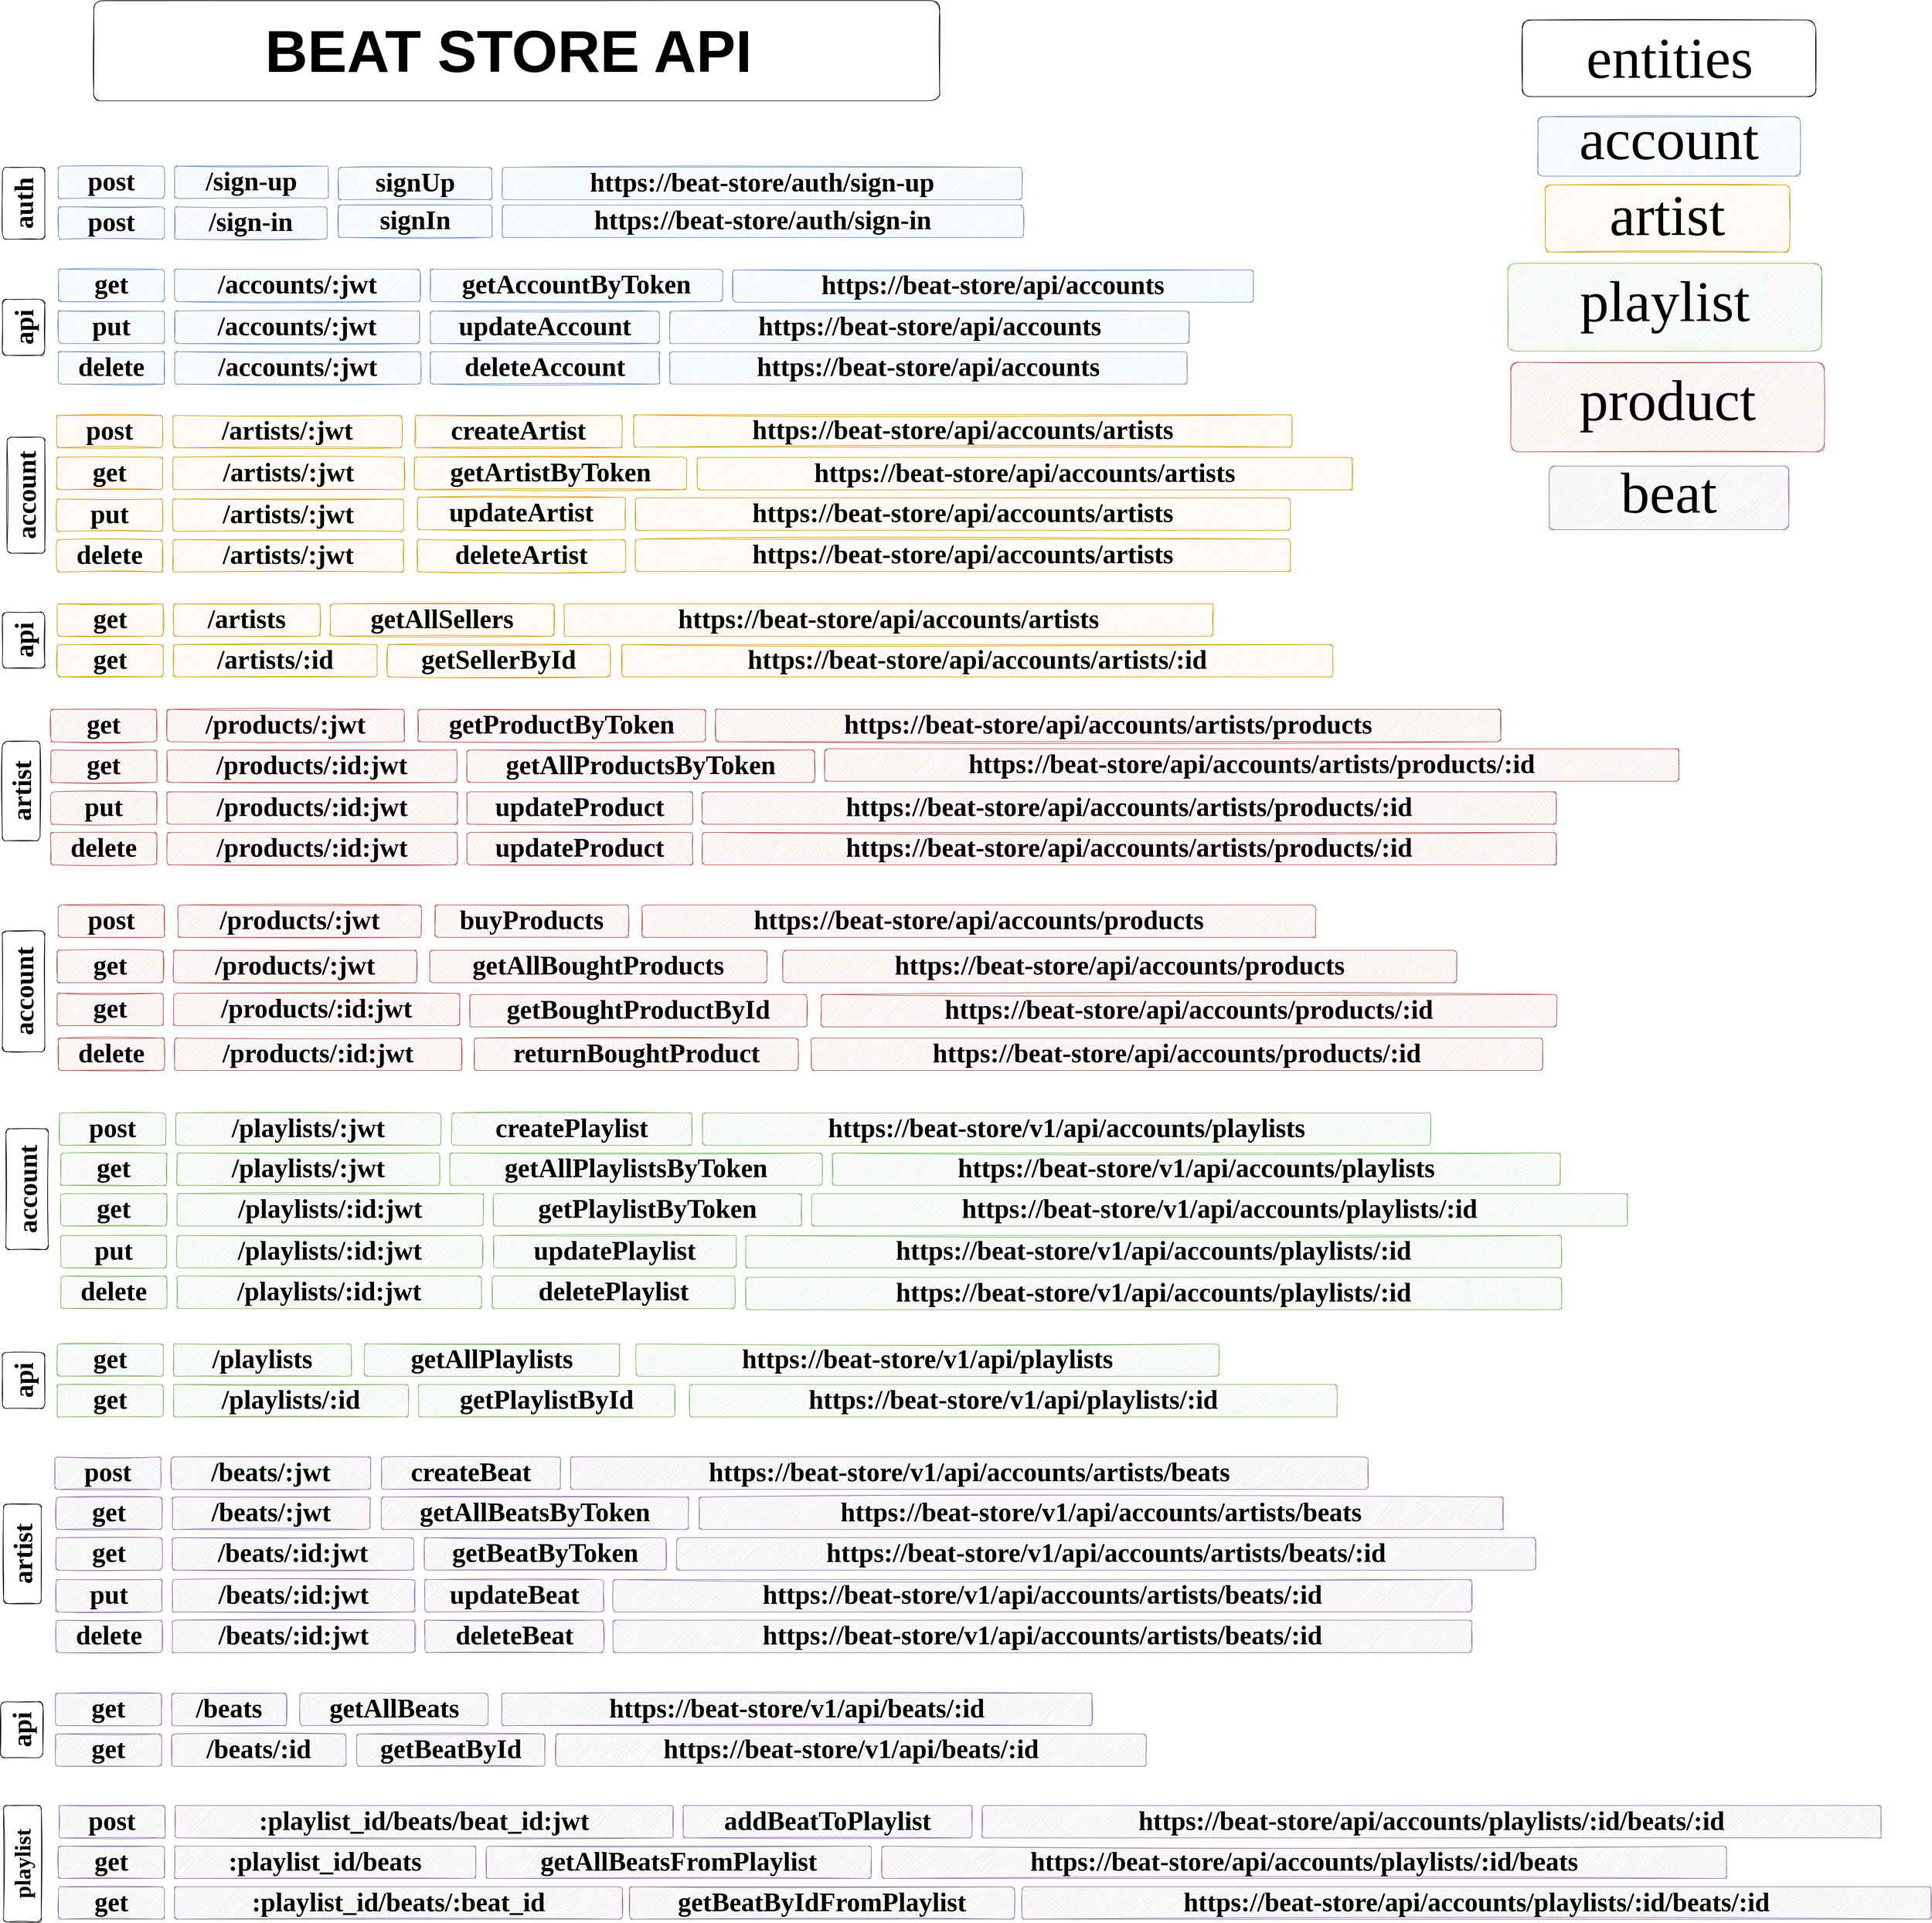 <mxfile>
    <diagram id="2Ipb0TKC3gZOCcmrfdG8" name="Page-1">
        <mxGraphModel dx="3177" dy="12710" grid="0" gridSize="10" guides="1" tooltips="1" connect="1" arrows="1" fold="1" page="1" pageScale="1" pageWidth="3400" pageHeight="3400" math="0" shadow="0">
            <root>
                <mxCell id="0"/>
                <mxCell id="1" parent="0"/>
                <mxCell id="7m1PmItbiETfe_UGkCJ4-2" value="&lt;font style=&quot;font-size: 98px;&quot;&gt;entities&lt;/font&gt;" style="text;html=1;align=center;verticalAlign=middle;resizable=0;points=[];autosize=1;sketch=1;fontFamily=Space Mono;fontSource=https%3A%2F%2Ffonts.googleapis.com%2Fcss%3Ffamily%3DSpace%2BMono;imageHeight=24;imageWidth=28;arcSize=12;fontSize=98;fontStyle=0;rounded=1;glass=0;strokeColor=default;" parent="1" vertex="1">
                    <mxGeometry x="2628.5" y="-10087" width="498" height="130" as="geometry"/>
                </mxCell>
                <mxCell id="7m1PmItbiETfe_UGkCJ4-3" value="beat" style="rounded=1;arcSize=10;whiteSpace=wrap;html=1;align=center;sketch=1;fillColor=#e1d5e7;strokeColor=#9673a6;fontFamily=Space Mono;fontSource=https%3A%2F%2Ffonts.googleapis.com%2Fcss%3Ffamily%3DSpace%2BMono;fontSize=98;verticalAlign=bottom;fontStyle=0" parent="1" vertex="1">
                    <mxGeometry x="2674.37" y="-9330" width="406.25" height="108" as="geometry"/>
                </mxCell>
                <mxCell id="7m1PmItbiETfe_UGkCJ4-4" value="account" style="rounded=1;arcSize=10;whiteSpace=wrap;html=1;align=center;sketch=1;fillColor=#dae8fc;strokeColor=#6c8ebf;fontFamily=Space Mono;fontSource=https%3A%2F%2Ffonts.googleapis.com%2Fcss%3Ffamily%3DSpace%2BMono;fontSize=98;verticalAlign=bottom;fontStyle=0" parent="1" vertex="1">
                    <mxGeometry x="2655" y="-9923" width="445" height="101" as="geometry"/>
                </mxCell>
                <mxCell id="7m1PmItbiETfe_UGkCJ4-5" value="&lt;font style=&quot;font-size: 100px;&quot;&gt;BEAT STORE API&amp;nbsp;&lt;/font&gt;" style="rounded=1;arcSize=10;whiteSpace=wrap;html=1;align=center;sketch=1;fontSize=100;fontStyle=1" parent="1" vertex="1">
                    <mxGeometry x="205" y="-10120" width="1435" height="170" as="geometry"/>
                </mxCell>
                <mxCell id="7m1PmItbiETfe_UGkCJ4-6" value="playlist" style="rounded=1;arcSize=10;whiteSpace=wrap;html=1;align=center;sketch=1;fillColor=#d5e8d4;strokeColor=#82b366;fontFamily=Space Mono;fontSource=https%3A%2F%2Ffonts.googleapis.com%2Fcss%3Ffamily%3DSpace%2BMono;fontSize=98;verticalAlign=top;fontStyle=0" parent="1" vertex="1">
                    <mxGeometry x="2604" y="-9674" width="532.5" height="149" as="geometry"/>
                </mxCell>
                <mxCell id="7m1PmItbiETfe_UGkCJ4-7" value="post" style="rounded=1;arcSize=10;whiteSpace=wrap;html=1;align=center;sketch=1;fillColor=#dae8fc;strokeColor=#6c8ebf;fontFamily=Space Mono;fontSource=https%3A%2F%2Ffonts.googleapis.com%2Fcss%3Ffamily%3DSpace%2BMono;fontSize=45;verticalAlign=bottom;horizontal=1;fontStyle=1" parent="1" vertex="1">
                    <mxGeometry x="145" y="-9839" width="180" height="55" as="geometry"/>
                </mxCell>
                <mxCell id="7m1PmItbiETfe_UGkCJ4-8" value="/sign-up" style="rounded=1;arcSize=10;whiteSpace=wrap;html=1;align=center;sketch=1;fillColor=#dae8fc;strokeColor=#6c8ebf;fontFamily=Space Mono;fontSource=https%3A%2F%2Ffonts.googleapis.com%2Fcss%3Ffamily%3DSpace%2BMono;fontSize=45;verticalAlign=bottom;fontStyle=1" parent="1" vertex="1">
                    <mxGeometry x="342.3" y="-9839" width="260.7" height="55" as="geometry"/>
                </mxCell>
                <mxCell id="7m1PmItbiETfe_UGkCJ4-9" value="post" style="rounded=1;arcSize=10;whiteSpace=wrap;html=1;align=center;sketch=1;fillColor=#dae8fc;strokeColor=#6c8ebf;fontFamily=Space Mono;fontSource=https%3A%2F%2Ffonts.googleapis.com%2Fcss%3Ffamily%3DSpace%2BMono;fontSize=45;verticalAlign=bottom;horizontal=1;fontStyle=1" parent="1" vertex="1">
                    <mxGeometry x="145" y="-9770" width="180" height="55" as="geometry"/>
                </mxCell>
                <mxCell id="7m1PmItbiETfe_UGkCJ4-10" value="/sign-in" style="rounded=1;arcSize=10;whiteSpace=wrap;html=1;align=center;sketch=1;fillColor=#dae8fc;strokeColor=#6c8ebf;fontFamily=Space Mono;fontSource=https%3A%2F%2Ffonts.googleapis.com%2Fcss%3Ffamily%3DSpace%2BMono;fontSize=45;verticalAlign=bottom;fontStyle=1" parent="1" vertex="1">
                    <mxGeometry x="342.3" y="-9770" width="258.7" height="55" as="geometry"/>
                </mxCell>
                <mxCell id="7m1PmItbiETfe_UGkCJ4-13" value="get" style="rounded=1;arcSize=10;whiteSpace=wrap;html=1;align=center;sketch=1;fillColor=#dae8fc;strokeColor=#6c8ebf;fontFamily=Space Mono;fontSource=https%3A%2F%2Ffonts.googleapis.com%2Fcss%3Ffamily%3DSpace%2BMono;fontSize=45;verticalAlign=bottom;horizontal=1;fontStyle=1" parent="1" vertex="1">
                    <mxGeometry x="145" y="-9664" width="180" height="55" as="geometry"/>
                </mxCell>
                <mxCell id="7m1PmItbiETfe_UGkCJ4-14" value="/accounts/:jwt" style="rounded=1;arcSize=10;whiteSpace=wrap;html=1;align=center;sketch=1;fillColor=#dae8fc;strokeColor=#6c8ebf;fontFamily=Space Mono;fontSource=https%3A%2F%2Ffonts.googleapis.com%2Fcss%3Ffamily%3DSpace%2BMono;fontSize=45;verticalAlign=bottom;fontStyle=1" parent="1" vertex="1">
                    <mxGeometry x="342.3" y="-9664" width="416.7" height="55" as="geometry"/>
                </mxCell>
                <mxCell id="7m1PmItbiETfe_UGkCJ4-15" value="put" style="rounded=1;arcSize=10;whiteSpace=wrap;html=1;align=center;sketch=1;fillColor=#dae8fc;strokeColor=#6c8ebf;fontFamily=Space Mono;fontSource=https%3A%2F%2Ffonts.googleapis.com%2Fcss%3Ffamily%3DSpace%2BMono;fontSize=45;verticalAlign=bottom;horizontal=1;fontStyle=1" parent="1" vertex="1">
                    <mxGeometry x="145" y="-9593" width="180" height="55" as="geometry"/>
                </mxCell>
                <mxCell id="7m1PmItbiETfe_UGkCJ4-16" value="/accounts/:jwt" style="rounded=1;arcSize=10;whiteSpace=wrap;html=1;align=center;sketch=1;fillColor=#dae8fc;strokeColor=#6c8ebf;fontFamily=Space Mono;fontSource=https%3A%2F%2Ffonts.googleapis.com%2Fcss%3Ffamily%3DSpace%2BMono;fontSize=45;verticalAlign=bottom;fontStyle=1" parent="1" vertex="1">
                    <mxGeometry x="342.3" y="-9593" width="415.7" height="55" as="geometry"/>
                </mxCell>
                <mxCell id="7m1PmItbiETfe_UGkCJ4-17" value="delete" style="rounded=1;arcSize=10;whiteSpace=wrap;html=1;align=center;sketch=1;fillColor=#dae8fc;strokeColor=#6c8ebf;fontFamily=Space Mono;fontSource=https%3A%2F%2Ffonts.googleapis.com%2Fcss%3Ffamily%3DSpace%2BMono;fontSize=45;verticalAlign=bottom;horizontal=1;fontStyle=1" parent="1" vertex="1">
                    <mxGeometry x="145" y="-9524" width="180" height="55" as="geometry"/>
                </mxCell>
                <mxCell id="7m1PmItbiETfe_UGkCJ4-18" value="/accounts/:jwt" style="rounded=1;arcSize=10;whiteSpace=wrap;html=1;align=center;sketch=1;fillColor=#dae8fc;strokeColor=#6c8ebf;fontFamily=Space Mono;fontSource=https%3A%2F%2Ffonts.googleapis.com%2Fcss%3Ffamily%3DSpace%2BMono;fontSize=45;verticalAlign=bottom;fontStyle=1" parent="1" vertex="1">
                    <mxGeometry x="342.3" y="-9524" width="417.7" height="55" as="geometry"/>
                </mxCell>
                <mxCell id="7m1PmItbiETfe_UGkCJ4-19" value="auth" style="text;html=1;align=center;verticalAlign=middle;resizable=0;points=[];autosize=1;sketch=1;fontFamily=Space Mono;fontSource=https%3A%2F%2Ffonts.googleapis.com%2Fcss%3Ffamily%3DSpace%2BMono;imageHeight=24;imageWidth=28;arcSize=12;fontSize=45;fontStyle=1;rounded=1;glass=0;strokeColor=default;direction=south;horizontal=0;" parent="1" vertex="1">
                    <mxGeometry x="50" y="-9837" width="72" height="122" as="geometry"/>
                </mxCell>
                <mxCell id="7m1PmItbiETfe_UGkCJ4-20" value="api" style="text;html=1;align=center;verticalAlign=middle;resizable=0;points=[];autosize=1;sketch=1;fontFamily=Space Mono;fontSource=https%3A%2F%2Ffonts.googleapis.com%2Fcss%3Ffamily%3DSpace%2BMono;imageHeight=24;imageWidth=28;arcSize=12;fontSize=45;fontStyle=1;rounded=1;glass=0;strokeColor=default;direction=south;horizontal=0;" parent="1" vertex="1">
                    <mxGeometry x="50" y="-9613" width="72" height="95" as="geometry"/>
                </mxCell>
                <mxCell id="7m1PmItbiETfe_UGkCJ4-32" value="get" style="rounded=1;arcSize=10;whiteSpace=wrap;html=1;align=center;sketch=1;fillColor=#e1d5e7;strokeColor=#9673a6;fontFamily=Space Mono;fontSource=https%3A%2F%2Ffonts.googleapis.com%2Fcss%3Ffamily%3DSpace%2BMono;fontSize=45;verticalAlign=bottom;horizontal=1;fontStyle=1" parent="1" vertex="1">
                    <mxGeometry x="141" y="-7580" width="180" height="55" as="geometry"/>
                </mxCell>
                <mxCell id="7m1PmItbiETfe_UGkCJ4-33" value="/beats/:jwt" style="rounded=1;arcSize=10;whiteSpace=wrap;html=1;align=center;sketch=1;fillColor=#e1d5e7;strokeColor=#9673a6;fontFamily=Space Mono;fontSource=https%3A%2F%2Ffonts.googleapis.com%2Fcss%3Ffamily%3DSpace%2BMono;fontSize=45;verticalAlign=bottom;fontStyle=1" parent="1" vertex="1">
                    <mxGeometry x="338.3" y="-7580" width="335.7" height="55" as="geometry"/>
                </mxCell>
                <mxCell id="7m1PmItbiETfe_UGkCJ4-34" value="get" style="rounded=1;arcSize=10;whiteSpace=wrap;html=1;align=center;sketch=1;fillColor=#e1d5e7;strokeColor=#9673a6;fontFamily=Space Mono;fontSource=https%3A%2F%2Ffonts.googleapis.com%2Fcss%3Ffamily%3DSpace%2BMono;fontSize=45;verticalAlign=bottom;horizontal=1;fontStyle=1" parent="1" vertex="1">
                    <mxGeometry x="141" y="-7511" width="180" height="55" as="geometry"/>
                </mxCell>
                <mxCell id="7m1PmItbiETfe_UGkCJ4-35" value="/beats/:id:jwt" style="rounded=1;arcSize=10;whiteSpace=wrap;html=1;align=center;sketch=1;fillColor=#e1d5e7;strokeColor=#9673a6;fontFamily=Space Mono;fontSource=https%3A%2F%2Ffonts.googleapis.com%2Fcss%3Ffamily%3DSpace%2BMono;fontSize=45;verticalAlign=bottom;fontStyle=1" parent="1" vertex="1">
                    <mxGeometry x="338.3" y="-7511" width="409.7" height="55" as="geometry"/>
                </mxCell>
                <mxCell id="7m1PmItbiETfe_UGkCJ4-36" value="put" style="rounded=1;arcSize=10;whiteSpace=wrap;html=1;align=center;sketch=1;fillColor=#e1d5e7;strokeColor=#9673a6;fontFamily=Space Mono;fontSource=https%3A%2F%2Ffonts.googleapis.com%2Fcss%3Ffamily%3DSpace%2BMono;fontSize=45;verticalAlign=bottom;horizontal=1;fontStyle=1" parent="1" vertex="1">
                    <mxGeometry x="141" y="-7440" width="180" height="55" as="geometry"/>
                </mxCell>
                <mxCell id="7m1PmItbiETfe_UGkCJ4-37" value="/beats/:id:jwt" style="rounded=1;arcSize=10;whiteSpace=wrap;html=1;align=center;sketch=1;fillColor=#e1d5e7;strokeColor=#9673a6;fontFamily=Space Mono;fontSource=https%3A%2F%2Ffonts.googleapis.com%2Fcss%3Ffamily%3DSpace%2BMono;fontSize=45;verticalAlign=bottom;fontStyle=1" parent="1" vertex="1">
                    <mxGeometry x="338.3" y="-7440" width="411.7" height="55" as="geometry"/>
                </mxCell>
                <mxCell id="7m1PmItbiETfe_UGkCJ4-38" value="delete" style="rounded=1;arcSize=10;whiteSpace=wrap;html=1;align=center;sketch=1;fillColor=#e1d5e7;strokeColor=#9673a6;fontFamily=Space Mono;fontSource=https%3A%2F%2Ffonts.googleapis.com%2Fcss%3Ffamily%3DSpace%2BMono;fontSize=45;verticalAlign=bottom;horizontal=1;fontStyle=1" parent="1" vertex="1">
                    <mxGeometry x="141" y="-7371" width="180" height="55" as="geometry"/>
                </mxCell>
                <mxCell id="7m1PmItbiETfe_UGkCJ4-39" value="/beats/:id:jwt" style="rounded=1;arcSize=10;whiteSpace=wrap;html=1;align=center;sketch=1;fillColor=#e1d5e7;strokeColor=#9673a6;fontFamily=Space Mono;fontSource=https%3A%2F%2Ffonts.googleapis.com%2Fcss%3Ffamily%3DSpace%2BMono;fontSize=45;verticalAlign=bottom;fontStyle=1" parent="1" vertex="1">
                    <mxGeometry x="338.3" y="-7371" width="411.7" height="55" as="geometry"/>
                </mxCell>
                <mxCell id="7m1PmItbiETfe_UGkCJ4-40" value="post" style="rounded=1;arcSize=10;whiteSpace=wrap;html=1;align=center;sketch=1;fillColor=#e1d5e7;strokeColor=#9673a6;fontFamily=Space Mono;fontSource=https%3A%2F%2Ffonts.googleapis.com%2Fcss%3Ffamily%3DSpace%2BMono;fontSize=45;verticalAlign=bottom;horizontal=1;fontStyle=1" parent="1" vertex="1">
                    <mxGeometry x="139" y="-7648" width="180" height="55" as="geometry"/>
                </mxCell>
                <mxCell id="7m1PmItbiETfe_UGkCJ4-41" value="/beats/:jwt" style="rounded=1;arcSize=10;whiteSpace=wrap;html=1;align=center;sketch=1;fillColor=#e1d5e7;strokeColor=#9673a6;fontFamily=Space Mono;fontSource=https%3A%2F%2Ffonts.googleapis.com%2Fcss%3Ffamily%3DSpace%2BMono;fontSize=45;verticalAlign=bottom;fontStyle=1" parent="1" vertex="1">
                    <mxGeometry x="336.3" y="-7648" width="338.7" height="55" as="geometry"/>
                </mxCell>
                <mxCell id="7m1PmItbiETfe_UGkCJ4-42" value="artist" style="text;html=1;align=center;verticalAlign=middle;resizable=0;points=[];autosize=1;sketch=1;fontFamily=Space Mono;fontSource=https%3A%2F%2Ffonts.googleapis.com%2Fcss%3Ffamily%3DSpace%2BMono;imageHeight=24;imageWidth=28;arcSize=12;fontSize=45;fontStyle=1;rounded=1;glass=0;strokeColor=default;direction=south;horizontal=0;" parent="1" vertex="1">
                    <mxGeometry x="52" y="-7568" width="64" height="169" as="geometry"/>
                </mxCell>
                <mxCell id="7m1PmItbiETfe_UGkCJ4-43" value="get" style="rounded=1;arcSize=10;whiteSpace=wrap;html=1;align=center;sketch=1;fillColor=#e1d5e7;strokeColor=#9673a6;fontFamily=Space Mono;fontSource=https%3A%2F%2Ffonts.googleapis.com%2Fcss%3Ffamily%3DSpace%2BMono;fontSize=45;verticalAlign=bottom;horizontal=1;fontStyle=1" parent="1" vertex="1">
                    <mxGeometry x="140" y="-7247" width="180" height="55" as="geometry"/>
                </mxCell>
                <mxCell id="7m1PmItbiETfe_UGkCJ4-44" value="/beats" style="rounded=1;arcSize=10;whiteSpace=wrap;html=1;align=center;sketch=1;fillColor=#e1d5e7;strokeColor=#9673a6;fontFamily=Space Mono;fontSource=https%3A%2F%2Ffonts.googleapis.com%2Fcss%3Ffamily%3DSpace%2BMono;fontSize=45;verticalAlign=bottom;fontStyle=1" parent="1" vertex="1">
                    <mxGeometry x="337.3" y="-7247" width="194.7" height="55" as="geometry"/>
                </mxCell>
                <mxCell id="7m1PmItbiETfe_UGkCJ4-45" value="get" style="rounded=1;arcSize=10;whiteSpace=wrap;html=1;align=center;sketch=1;fillColor=#e1d5e7;strokeColor=#9673a6;fontFamily=Space Mono;fontSource=https%3A%2F%2Ffonts.googleapis.com%2Fcss%3Ffamily%3DSpace%2BMono;fontSize=45;verticalAlign=bottom;horizontal=1;fontStyle=1" parent="1" vertex="1">
                    <mxGeometry x="140" y="-7178" width="180" height="55" as="geometry"/>
                </mxCell>
                <mxCell id="7m1PmItbiETfe_UGkCJ4-46" value="/beats/:id" style="rounded=1;arcSize=10;whiteSpace=wrap;html=1;align=center;sketch=1;fillColor=#e1d5e7;strokeColor=#9673a6;fontFamily=Space Mono;fontSource=https%3A%2F%2Ffonts.googleapis.com%2Fcss%3Ffamily%3DSpace%2BMono;fontSize=45;verticalAlign=bottom;fontStyle=1" parent="1" vertex="1">
                    <mxGeometry x="337.3" y="-7178" width="295.7" height="55" as="geometry"/>
                </mxCell>
                <mxCell id="7m1PmItbiETfe_UGkCJ4-47" value="api" style="text;html=1;align=center;verticalAlign=middle;resizable=0;points=[];autosize=1;sketch=1;fontFamily=Space Mono;fontSource=https%3A%2F%2Ffonts.googleapis.com%2Fcss%3Ffamily%3DSpace%2BMono;imageHeight=24;imageWidth=28;arcSize=12;fontSize=45;fontStyle=1;rounded=1;glass=0;strokeColor=default;direction=south;horizontal=0;" parent="1" vertex="1">
                    <mxGeometry x="47" y="-7232.5" width="72" height="95" as="geometry"/>
                </mxCell>
                <mxCell id="7m1PmItbiETfe_UGkCJ4-59" value="product" style="rounded=1;arcSize=10;whiteSpace=wrap;html=1;align=center;sketch=1;fillColor=#f8cecc;strokeColor=#b85450;fontFamily=Space Mono;fontSource=https%3A%2F%2Ffonts.googleapis.com%2Fcss%3Ffamily%3DSpace%2BMono;fontSize=98;verticalAlign=top;fontStyle=0" parent="1" vertex="1">
                    <mxGeometry x="2609" y="-9506" width="531.75" height="152" as="geometry"/>
                </mxCell>
                <mxCell id="7m1PmItbiETfe_UGkCJ4-60" value="artist" style="rounded=1;arcSize=10;whiteSpace=wrap;html=1;align=center;sketch=1;fillColor=#ffe6cc;strokeColor=#d79b00;fontFamily=Space Mono;fontSource=https%3A%2F%2Ffonts.googleapis.com%2Fcss%3Ffamily%3DSpace%2BMono;fontSize=98;verticalAlign=bottom;fontStyle=0" parent="1" vertex="1">
                    <mxGeometry x="2667.44" y="-9807" width="414.87" height="114" as="geometry"/>
                </mxCell>
                <mxCell id="7m1PmItbiETfe_UGkCJ4-63" value="get" style="rounded=1;arcSize=10;whiteSpace=wrap;html=1;align=center;sketch=1;fillColor=#ffe6cc;strokeColor=#d79b00;fontFamily=Space Mono;fontSource=https%3A%2F%2Ffonts.googleapis.com%2Fcss%3Ffamily%3DSpace%2BMono;fontSize=45;verticalAlign=bottom;horizontal=1;fontStyle=1" parent="1" vertex="1">
                    <mxGeometry x="142" y="-9345" width="180" height="55" as="geometry"/>
                </mxCell>
                <mxCell id="7m1PmItbiETfe_UGkCJ4-64" value="/artists/:jwt" style="rounded=1;arcSize=10;whiteSpace=wrap;html=1;align=center;sketch=1;fillColor=#ffe6cc;strokeColor=#d79b00;fontFamily=Space Mono;fontSource=https%3A%2F%2Ffonts.googleapis.com%2Fcss%3Ffamily%3DSpace%2BMono;fontSize=45;verticalAlign=bottom;fontStyle=1" parent="1" vertex="1">
                    <mxGeometry x="339.3" y="-9345" width="392.7" height="55" as="geometry"/>
                </mxCell>
                <mxCell id="7m1PmItbiETfe_UGkCJ4-65" value="put" style="rounded=1;arcSize=10;whiteSpace=wrap;html=1;align=center;sketch=1;fillColor=#ffe6cc;strokeColor=#d79b00;fontFamily=Space Mono;fontSource=https%3A%2F%2Ffonts.googleapis.com%2Fcss%3Ffamily%3DSpace%2BMono;fontSize=45;verticalAlign=bottom;horizontal=1;fontStyle=1" parent="1" vertex="1">
                    <mxGeometry x="142" y="-9274" width="180" height="55" as="geometry"/>
                </mxCell>
                <mxCell id="7m1PmItbiETfe_UGkCJ4-66" value="/artists/:jwt" style="rounded=1;arcSize=10;whiteSpace=wrap;html=1;align=center;sketch=1;fillColor=#ffe6cc;strokeColor=#d79b00;fontFamily=Space Mono;fontSource=https%3A%2F%2Ffonts.googleapis.com%2Fcss%3Ffamily%3DSpace%2BMono;fontSize=45;verticalAlign=bottom;fontStyle=1" parent="1" vertex="1">
                    <mxGeometry x="339.3" y="-9274" width="391.7" height="55" as="geometry"/>
                </mxCell>
                <mxCell id="7m1PmItbiETfe_UGkCJ4-67" value="delete" style="rounded=1;arcSize=10;whiteSpace=wrap;html=1;align=center;sketch=1;fillColor=#ffe6cc;strokeColor=#d79b00;fontFamily=Space Mono;fontSource=https%3A%2F%2Ffonts.googleapis.com%2Fcss%3Ffamily%3DSpace%2BMono;fontSize=45;verticalAlign=bottom;horizontal=1;fontStyle=1" parent="1" vertex="1">
                    <mxGeometry x="142" y="-9205" width="180" height="55" as="geometry"/>
                </mxCell>
                <mxCell id="7m1PmItbiETfe_UGkCJ4-68" value="/artists/:jwt" style="rounded=1;arcSize=10;whiteSpace=wrap;html=1;align=center;sketch=1;fillColor=#ffe6cc;strokeColor=#d79b00;fontFamily=Space Mono;fontSource=https%3A%2F%2Ffonts.googleapis.com%2Fcss%3Ffamily%3DSpace%2BMono;fontSize=45;verticalAlign=bottom;fontStyle=1" parent="1" vertex="1">
                    <mxGeometry x="339.3" y="-9205" width="391.7" height="55" as="geometry"/>
                </mxCell>
                <mxCell id="7m1PmItbiETfe_UGkCJ4-69" value="post" style="rounded=1;arcSize=10;whiteSpace=wrap;html=1;align=center;sketch=1;fillColor=#ffe6cc;strokeColor=#d79b00;fontFamily=Space Mono;fontSource=https%3A%2F%2Ffonts.googleapis.com%2Fcss%3Ffamily%3DSpace%2BMono;fontSize=45;verticalAlign=bottom;horizontal=1;fontStyle=1" parent="1" vertex="1">
                    <mxGeometry x="142" y="-9416" width="180" height="55" as="geometry"/>
                </mxCell>
                <mxCell id="7m1PmItbiETfe_UGkCJ4-70" value="/artists/:jwt" style="rounded=1;arcSize=10;whiteSpace=wrap;html=1;align=center;sketch=1;fillColor=#ffe6cc;strokeColor=#d79b00;fontFamily=Space Mono;fontSource=https%3A%2F%2Ffonts.googleapis.com%2Fcss%3Ffamily%3DSpace%2BMono;fontSize=45;verticalAlign=bottom;fontStyle=1" parent="1" vertex="1">
                    <mxGeometry x="339.3" y="-9416" width="388.7" height="55" as="geometry"/>
                </mxCell>
                <mxCell id="7m1PmItbiETfe_UGkCJ4-71" value="account" style="text;html=1;align=center;verticalAlign=middle;resizable=0;points=[];autosize=1;sketch=1;fontFamily=Space Mono;fontSource=https%3A%2F%2Ffonts.googleapis.com%2Fcss%3Ffamily%3DSpace%2BMono;imageHeight=24;imageWidth=28;arcSize=12;fontSize=45;fontStyle=1;rounded=1;glass=0;strokeColor=default;direction=south;horizontal=0;" parent="1" vertex="1">
                    <mxGeometry x="58" y="-9379" width="64" height="197" as="geometry"/>
                </mxCell>
                <mxCell id="7m1PmItbiETfe_UGkCJ4-72" value="get" style="rounded=1;arcSize=10;whiteSpace=wrap;html=1;align=center;sketch=1;fillColor=#f8cecc;strokeColor=#b85450;fontFamily=Space Mono;fontSource=https%3A%2F%2Ffonts.googleapis.com%2Fcss%3Ffamily%3DSpace%2BMono;fontSize=45;verticalAlign=bottom;horizontal=1;fontStyle=1" parent="1" vertex="1">
                    <mxGeometry x="132" y="-8917" width="180" height="55" as="geometry"/>
                </mxCell>
                <mxCell id="7m1PmItbiETfe_UGkCJ4-73" value="/products/:jwt" style="rounded=1;arcSize=10;whiteSpace=wrap;html=1;align=center;sketch=1;fillColor=#f8cecc;strokeColor=#b85450;fontFamily=Space Mono;fontSource=https%3A%2F%2Ffonts.googleapis.com%2Fcss%3Ffamily%3DSpace%2BMono;fontSize=45;verticalAlign=bottom;fontStyle=1" parent="1" vertex="1">
                    <mxGeometry x="329.3" y="-8917" width="402.7" height="55" as="geometry"/>
                </mxCell>
                <mxCell id="7m1PmItbiETfe_UGkCJ4-74" value="get" style="rounded=1;arcSize=10;whiteSpace=wrap;html=1;align=center;sketch=1;fillColor=#f8cecc;strokeColor=#b85450;fontFamily=Space Mono;fontSource=https%3A%2F%2Ffonts.googleapis.com%2Fcss%3Ffamily%3DSpace%2BMono;fontSize=45;verticalAlign=bottom;horizontal=1;fontStyle=1" parent="1" vertex="1">
                    <mxGeometry x="132" y="-8848" width="180" height="55" as="geometry"/>
                </mxCell>
                <mxCell id="7m1PmItbiETfe_UGkCJ4-75" value="/products/:id:jwt" style="rounded=1;arcSize=10;whiteSpace=wrap;html=1;align=center;sketch=1;fillColor=#f8cecc;strokeColor=#b85450;fontFamily=Space Mono;fontSource=https%3A%2F%2Ffonts.googleapis.com%2Fcss%3Ffamily%3DSpace%2BMono;fontSize=45;verticalAlign=bottom;fontStyle=1" parent="1" vertex="1">
                    <mxGeometry x="329.3" y="-8848" width="491.7" height="55" as="geometry"/>
                </mxCell>
                <mxCell id="7m1PmItbiETfe_UGkCJ4-76" value="put" style="rounded=1;arcSize=10;whiteSpace=wrap;html=1;align=center;sketch=1;fillColor=#f8cecc;strokeColor=#b85450;fontFamily=Space Mono;fontSource=https%3A%2F%2Ffonts.googleapis.com%2Fcss%3Ffamily%3DSpace%2BMono;fontSize=45;verticalAlign=bottom;horizontal=1;fontStyle=1" parent="1" vertex="1">
                    <mxGeometry x="132" y="-8777" width="180" height="55" as="geometry"/>
                </mxCell>
                <mxCell id="7m1PmItbiETfe_UGkCJ4-77" value="/products/:id:jwt" style="rounded=1;arcSize=10;whiteSpace=wrap;html=1;align=center;sketch=1;fillColor=#f8cecc;strokeColor=#b85450;fontFamily=Space Mono;fontSource=https%3A%2F%2Ffonts.googleapis.com%2Fcss%3Ffamily%3DSpace%2BMono;fontSize=45;verticalAlign=bottom;fontStyle=1" parent="1" vertex="1">
                    <mxGeometry x="329.3" y="-8777" width="492.7" height="55" as="geometry"/>
                </mxCell>
                <mxCell id="7m1PmItbiETfe_UGkCJ4-78" value="delete" style="rounded=1;arcSize=10;whiteSpace=wrap;html=1;align=center;sketch=1;fillColor=#f8cecc;strokeColor=#b85450;fontFamily=Space Mono;fontSource=https%3A%2F%2Ffonts.googleapis.com%2Fcss%3Ffamily%3DSpace%2BMono;fontSize=45;verticalAlign=bottom;horizontal=1;fontStyle=1" parent="1" vertex="1">
                    <mxGeometry x="132" y="-8708" width="180" height="55" as="geometry"/>
                </mxCell>
                <mxCell id="7m1PmItbiETfe_UGkCJ4-79" value="/products/:id:jwt" style="rounded=1;arcSize=10;whiteSpace=wrap;html=1;align=center;sketch=1;fillColor=#f8cecc;strokeColor=#b85450;fontFamily=Space Mono;fontSource=https%3A%2F%2Ffonts.googleapis.com%2Fcss%3Ffamily%3DSpace%2BMono;fontSize=45;verticalAlign=bottom;fontStyle=1" parent="1" vertex="1">
                    <mxGeometry x="329.3" y="-8708" width="492.7" height="55" as="geometry"/>
                </mxCell>
                <mxCell id="7m1PmItbiETfe_UGkCJ4-82" value="artist" style="text;html=1;align=center;verticalAlign=middle;resizable=0;points=[];autosize=1;sketch=1;fontFamily=Space Mono;fontSource=https%3A%2F%2Ffonts.googleapis.com%2Fcss%3Ffamily%3DSpace%2BMono;imageHeight=24;imageWidth=28;arcSize=12;fontSize=45;fontStyle=1;rounded=1;glass=0;strokeColor=default;direction=south;horizontal=0;" parent="1" vertex="1">
                    <mxGeometry x="50" y="-8863" width="64" height="169" as="geometry"/>
                </mxCell>
                <mxCell id="7m1PmItbiETfe_UGkCJ4-94" value="get" style="rounded=1;arcSize=10;whiteSpace=wrap;html=1;align=center;sketch=1;fillColor=#ffe6cc;strokeColor=#d79b00;fontFamily=Space Mono;fontSource=https%3A%2F%2Ffonts.googleapis.com%2Fcss%3Ffamily%3DSpace%2BMono;fontSize=45;verticalAlign=bottom;horizontal=1;fontStyle=1" parent="1" vertex="1">
                    <mxGeometry x="143" y="-9096" width="180" height="55" as="geometry"/>
                </mxCell>
                <mxCell id="7m1PmItbiETfe_UGkCJ4-95" value="/artists" style="rounded=1;arcSize=10;whiteSpace=wrap;html=1;align=center;sketch=1;fillColor=#ffe6cc;strokeColor=#d79b00;fontFamily=Space Mono;fontSource=https%3A%2F%2Ffonts.googleapis.com%2Fcss%3Ffamily%3DSpace%2BMono;fontSize=45;verticalAlign=bottom;fontStyle=1" parent="1" vertex="1">
                    <mxGeometry x="340.3" y="-9096" width="248.7" height="55" as="geometry"/>
                </mxCell>
                <mxCell id="7m1PmItbiETfe_UGkCJ4-96" value="get" style="rounded=1;arcSize=10;whiteSpace=wrap;html=1;align=center;sketch=1;fillColor=#ffe6cc;strokeColor=#d79b00;fontFamily=Space Mono;fontSource=https%3A%2F%2Ffonts.googleapis.com%2Fcss%3Ffamily%3DSpace%2BMono;fontSize=45;verticalAlign=bottom;horizontal=1;fontStyle=1" parent="1" vertex="1">
                    <mxGeometry x="143" y="-9027" width="180" height="55" as="geometry"/>
                </mxCell>
                <mxCell id="7m1PmItbiETfe_UGkCJ4-97" value="/artists/:id" style="rounded=1;arcSize=10;whiteSpace=wrap;html=1;align=center;sketch=1;fillColor=#ffe6cc;strokeColor=#d79b00;fontFamily=Space Mono;fontSource=https%3A%2F%2Ffonts.googleapis.com%2Fcss%3Ffamily%3DSpace%2BMono;fontSize=45;verticalAlign=bottom;fontStyle=1" parent="1" vertex="1">
                    <mxGeometry x="340.3" y="-9027" width="345.7" height="55" as="geometry"/>
                </mxCell>
                <mxCell id="7m1PmItbiETfe_UGkCJ4-98" value="api" style="text;html=1;align=center;verticalAlign=middle;resizable=0;points=[];autosize=1;sketch=1;fontFamily=Space Mono;fontSource=https%3A%2F%2Ffonts.googleapis.com%2Fcss%3Ffamily%3DSpace%2BMono;imageHeight=24;imageWidth=28;arcSize=12;fontSize=45;fontStyle=1;rounded=1;glass=0;strokeColor=default;direction=south;horizontal=0;" parent="1" vertex="1">
                    <mxGeometry x="50" y="-9082" width="72" height="95" as="geometry"/>
                </mxCell>
                <mxCell id="7m1PmItbiETfe_UGkCJ4-104" value="get" style="rounded=1;arcSize=10;whiteSpace=wrap;html=1;align=center;sketch=1;fillColor=#f8cecc;strokeColor=#b85450;fontFamily=Space Mono;fontSource=https%3A%2F%2Ffonts.googleapis.com%2Fcss%3Ffamily%3DSpace%2BMono;fontSize=45;verticalAlign=bottom;horizontal=1;fontStyle=1" parent="1" vertex="1">
                    <mxGeometry x="143" y="-8508" width="180" height="55" as="geometry"/>
                </mxCell>
                <mxCell id="7m1PmItbiETfe_UGkCJ4-105" value="/products/:jwt" style="rounded=1;arcSize=10;whiteSpace=wrap;html=1;align=center;sketch=1;fillColor=#f8cecc;strokeColor=#b85450;fontFamily=Space Mono;fontSource=https%3A%2F%2Ffonts.googleapis.com%2Fcss%3Ffamily%3DSpace%2BMono;fontSize=45;verticalAlign=bottom;fontStyle=1" parent="1" vertex="1">
                    <mxGeometry x="340.3" y="-8508" width="412.7" height="55" as="geometry"/>
                </mxCell>
                <mxCell id="7m1PmItbiETfe_UGkCJ4-106" value="get" style="rounded=1;arcSize=10;whiteSpace=wrap;html=1;align=center;sketch=1;fillColor=#f8cecc;strokeColor=#b85450;fontFamily=Space Mono;fontSource=https%3A%2F%2Ffonts.googleapis.com%2Fcss%3Ffamily%3DSpace%2BMono;fontSize=45;verticalAlign=bottom;horizontal=1;fontStyle=1" parent="1" vertex="1">
                    <mxGeometry x="143" y="-8435" width="180" height="55" as="geometry"/>
                </mxCell>
                <mxCell id="7m1PmItbiETfe_UGkCJ4-107" value="/products/:id:jwt" style="rounded=1;arcSize=10;whiteSpace=wrap;html=1;align=center;sketch=1;fillColor=#f8cecc;strokeColor=#b85450;fontFamily=Space Mono;fontSource=https%3A%2F%2Ffonts.googleapis.com%2Fcss%3Ffamily%3DSpace%2BMono;fontSize=45;verticalAlign=bottom;fontStyle=1" parent="1" vertex="1">
                    <mxGeometry x="340.3" y="-8435" width="485.7" height="55" as="geometry"/>
                </mxCell>
                <mxCell id="7m1PmItbiETfe_UGkCJ4-108" value="account" style="text;html=1;align=center;verticalAlign=middle;resizable=0;points=[];autosize=1;sketch=1;fontFamily=Space Mono;fontSource=https%3A%2F%2Ffonts.googleapis.com%2Fcss%3Ffamily%3DSpace%2BMono;imageHeight=24;imageWidth=28;arcSize=12;fontSize=45;fontStyle=1;rounded=1;glass=0;strokeColor=default;direction=south;horizontal=0;" parent="1" vertex="1">
                    <mxGeometry x="50" y="-8541" width="72" height="205" as="geometry"/>
                </mxCell>
                <mxCell id="7m1PmItbiETfe_UGkCJ4-109" value="delete" style="rounded=1;arcSize=10;whiteSpace=wrap;html=1;align=center;sketch=1;fillColor=#f8cecc;strokeColor=#b85450;fontFamily=Space Mono;fontSource=https%3A%2F%2Ffonts.googleapis.com%2Fcss%3Ffamily%3DSpace%2BMono;fontSize=45;verticalAlign=bottom;horizontal=1;fontStyle=1" parent="1" vertex="1">
                    <mxGeometry x="145" y="-8359" width="180" height="55" as="geometry"/>
                </mxCell>
                <mxCell id="7m1PmItbiETfe_UGkCJ4-110" value="/products/:id:jwt" style="rounded=1;arcSize=10;whiteSpace=wrap;html=1;align=center;sketch=1;fillColor=#f8cecc;strokeColor=#b85450;fontFamily=Space Mono;fontSource=https%3A%2F%2Ffonts.googleapis.com%2Fcss%3Ffamily%3DSpace%2BMono;fontSize=45;verticalAlign=bottom;fontStyle=1" parent="1" vertex="1">
                    <mxGeometry x="342.3" y="-8359" width="486.7" height="55" as="geometry"/>
                </mxCell>
                <mxCell id="7m1PmItbiETfe_UGkCJ4-128" value="get" style="rounded=1;arcSize=10;whiteSpace=wrap;html=1;align=center;sketch=1;fillColor=#d5e8d4;strokeColor=#82b366;fontFamily=Space Mono;fontSource=https%3A%2F%2Ffonts.googleapis.com%2Fcss%3Ffamily%3DSpace%2BMono;fontSize=45;verticalAlign=bottom;horizontal=1;fontStyle=1" parent="1" vertex="1">
                    <mxGeometry x="149" y="-8164" width="180" height="55" as="geometry"/>
                </mxCell>
                <mxCell id="7m1PmItbiETfe_UGkCJ4-129" value="/playlists/:jwt" style="rounded=1;arcSize=10;whiteSpace=wrap;html=1;align=center;sketch=1;fillColor=#d5e8d4;strokeColor=#82b366;fontFamily=Space Mono;fontSource=https%3A%2F%2Ffonts.googleapis.com%2Fcss%3Ffamily%3DSpace%2BMono;fontSize=45;verticalAlign=bottom;fontStyle=1" parent="1" vertex="1">
                    <mxGeometry x="346.3" y="-8164" width="445.7" height="55" as="geometry"/>
                </mxCell>
                <mxCell id="7m1PmItbiETfe_UGkCJ4-130" value="get" style="rounded=1;arcSize=10;whiteSpace=wrap;html=1;align=center;sketch=1;fillColor=#d5e8d4;strokeColor=#82b366;fontFamily=Space Mono;fontSource=https%3A%2F%2Ffonts.googleapis.com%2Fcss%3Ffamily%3DSpace%2BMono;fontSize=45;verticalAlign=bottom;horizontal=1;fontStyle=1" parent="1" vertex="1">
                    <mxGeometry x="149" y="-8095" width="180" height="55" as="geometry"/>
                </mxCell>
                <mxCell id="7m1PmItbiETfe_UGkCJ4-131" value="/playlists/:id:jwt" style="rounded=1;arcSize=10;whiteSpace=wrap;html=1;align=center;sketch=1;fillColor=#d5e8d4;strokeColor=#82b366;fontFamily=Space Mono;fontSource=https%3A%2F%2Ffonts.googleapis.com%2Fcss%3Ffamily%3DSpace%2BMono;fontSize=45;verticalAlign=bottom;fontStyle=1" parent="1" vertex="1">
                    <mxGeometry x="346.3" y="-8095" width="519.7" height="55" as="geometry"/>
                </mxCell>
                <mxCell id="7m1PmItbiETfe_UGkCJ4-132" value="put" style="rounded=1;arcSize=10;whiteSpace=wrap;html=1;align=center;sketch=1;fillColor=#d5e8d4;strokeColor=#82b366;fontFamily=Space Mono;fontSource=https%3A%2F%2Ffonts.googleapis.com%2Fcss%3Ffamily%3DSpace%2BMono;fontSize=45;verticalAlign=bottom;horizontal=1;fontStyle=1" parent="1" vertex="1">
                    <mxGeometry x="149" y="-8024" width="180" height="55" as="geometry"/>
                </mxCell>
                <mxCell id="7m1PmItbiETfe_UGkCJ4-133" value="/playlists/:id:jwt" style="rounded=1;arcSize=10;whiteSpace=wrap;html=1;align=center;sketch=1;fillColor=#d5e8d4;strokeColor=#82b366;fontFamily=Space Mono;fontSource=https%3A%2F%2Ffonts.googleapis.com%2Fcss%3Ffamily%3DSpace%2BMono;fontSize=45;verticalAlign=bottom;fontStyle=1" parent="1" vertex="1">
                    <mxGeometry x="346.3" y="-8024" width="518.7" height="55" as="geometry"/>
                </mxCell>
                <mxCell id="7m1PmItbiETfe_UGkCJ4-134" value="delete" style="rounded=1;arcSize=10;whiteSpace=wrap;html=1;align=center;sketch=1;fillColor=#d5e8d4;strokeColor=#82b366;fontFamily=Space Mono;fontSource=https%3A%2F%2Ffonts.googleapis.com%2Fcss%3Ffamily%3DSpace%2BMono;fontSize=45;verticalAlign=bottom;horizontal=1;fontStyle=1" parent="1" vertex="1">
                    <mxGeometry x="149" y="-7955" width="180" height="55" as="geometry"/>
                </mxCell>
                <mxCell id="7m1PmItbiETfe_UGkCJ4-135" value="/playlists/:id:jwt" style="rounded=1;arcSize=10;whiteSpace=wrap;html=1;align=center;sketch=1;fillColor=#d5e8d4;strokeColor=#82b366;fontFamily=Space Mono;fontSource=https%3A%2F%2Ffonts.googleapis.com%2Fcss%3Ffamily%3DSpace%2BMono;fontSize=45;verticalAlign=bottom;fontStyle=1" parent="1" vertex="1">
                    <mxGeometry x="346.3" y="-7955" width="516.7" height="55" as="geometry"/>
                </mxCell>
                <mxCell id="7m1PmItbiETfe_UGkCJ4-136" value="post" style="rounded=1;arcSize=10;whiteSpace=wrap;html=1;align=center;sketch=1;fillColor=#d5e8d4;strokeColor=#82b366;fontFamily=Space Mono;fontSource=https%3A%2F%2Ffonts.googleapis.com%2Fcss%3Ffamily%3DSpace%2BMono;fontSize=45;verticalAlign=bottom;horizontal=1;fontStyle=1" parent="1" vertex="1">
                    <mxGeometry x="147" y="-8232" width="180" height="55" as="geometry"/>
                </mxCell>
                <mxCell id="7m1PmItbiETfe_UGkCJ4-137" value="/playlists/:jwt" style="rounded=1;arcSize=10;whiteSpace=wrap;html=1;align=center;sketch=1;fillColor=#d5e8d4;strokeColor=#82b366;fontFamily=Space Mono;fontSource=https%3A%2F%2Ffonts.googleapis.com%2Fcss%3Ffamily%3DSpace%2BMono;fontSize=45;verticalAlign=bottom;fontStyle=1" parent="1" vertex="1">
                    <mxGeometry x="344.3" y="-8232" width="449.7" height="55" as="geometry"/>
                </mxCell>
                <mxCell id="7m1PmItbiETfe_UGkCJ4-138" value="account" style="text;html=1;align=center;verticalAlign=middle;resizable=0;points=[];autosize=1;sketch=1;fontFamily=Space Mono;fontSource=https%3A%2F%2Ffonts.googleapis.com%2Fcss%3Ffamily%3DSpace%2BMono;imageHeight=24;imageWidth=28;arcSize=12;fontSize=45;fontStyle=1;rounded=1;glass=0;strokeColor=default;direction=south;horizontal=0;" parent="1" vertex="1">
                    <mxGeometry x="56" y="-8205" width="72" height="205" as="geometry"/>
                </mxCell>
                <mxCell id="7m1PmItbiETfe_UGkCJ4-139" value="get" style="rounded=1;arcSize=10;whiteSpace=wrap;html=1;align=center;sketch=1;fillColor=#d5e8d4;strokeColor=#82b366;fontFamily=Space Mono;fontSource=https%3A%2F%2Ffonts.googleapis.com%2Fcss%3Ffamily%3DSpace%2BMono;fontSize=45;verticalAlign=bottom;horizontal=1;fontStyle=1" parent="1" vertex="1">
                    <mxGeometry x="143" y="-7840" width="180" height="55" as="geometry"/>
                </mxCell>
                <mxCell id="7m1PmItbiETfe_UGkCJ4-140" value="/playlists" style="rounded=1;arcSize=10;whiteSpace=wrap;html=1;align=center;sketch=1;fillColor=#d5e8d4;strokeColor=#82b366;fontFamily=Space Mono;fontSource=https%3A%2F%2Ffonts.googleapis.com%2Fcss%3Ffamily%3DSpace%2BMono;fontSize=45;verticalAlign=bottom;fontStyle=1" parent="1" vertex="1">
                    <mxGeometry x="340.3" y="-7840" width="301.7" height="55" as="geometry"/>
                </mxCell>
                <mxCell id="7m1PmItbiETfe_UGkCJ4-141" value="get" style="rounded=1;arcSize=10;whiteSpace=wrap;html=1;align=center;sketch=1;fillColor=#d5e8d4;strokeColor=#82b366;fontFamily=Space Mono;fontSource=https%3A%2F%2Ffonts.googleapis.com%2Fcss%3Ffamily%3DSpace%2BMono;fontSize=45;verticalAlign=bottom;horizontal=1;fontStyle=1" parent="1" vertex="1">
                    <mxGeometry x="143" y="-7771" width="180" height="55" as="geometry"/>
                </mxCell>
                <mxCell id="7m1PmItbiETfe_UGkCJ4-142" value="/playlists/:id" style="rounded=1;arcSize=10;whiteSpace=wrap;html=1;align=center;sketch=1;fillColor=#d5e8d4;strokeColor=#82b366;fontFamily=Space Mono;fontSource=https%3A%2F%2Ffonts.googleapis.com%2Fcss%3Ffamily%3DSpace%2BMono;fontSize=45;verticalAlign=bottom;fontStyle=1" parent="1" vertex="1">
                    <mxGeometry x="340.3" y="-7771" width="398.7" height="55" as="geometry"/>
                </mxCell>
                <mxCell id="7m1PmItbiETfe_UGkCJ4-143" value="api" style="text;html=1;align=center;verticalAlign=middle;resizable=0;points=[];autosize=1;sketch=1;fontFamily=Space Mono;fontSource=https%3A%2F%2Ffonts.googleapis.com%2Fcss%3Ffamily%3DSpace%2BMono;imageHeight=24;imageWidth=28;arcSize=12;fontSize=45;fontStyle=1;rounded=1;glass=0;strokeColor=default;direction=south;horizontal=0;" parent="1" vertex="1">
                    <mxGeometry x="50" y="-7825.5" width="72" height="95" as="geometry"/>
                </mxCell>
                <mxCell id="7m1PmItbiETfe_UGkCJ4-144" value="get" style="rounded=1;arcSize=10;whiteSpace=wrap;html=1;align=center;sketch=1;fillColor=#e1d5e7;strokeColor=#9673a6;fontFamily=Space Mono;fontSource=https%3A%2F%2Ffonts.googleapis.com%2Fcss%3Ffamily%3DSpace%2BMono;fontSize=45;verticalAlign=bottom;horizontal=1;fontStyle=1" parent="1" vertex="1">
                    <mxGeometry x="145" y="-6987.5" width="180" height="55" as="geometry"/>
                </mxCell>
                <mxCell id="7m1PmItbiETfe_UGkCJ4-145" value=":playlist_id/beats" style="rounded=1;arcSize=10;whiteSpace=wrap;html=1;align=center;sketch=1;fillColor=#e1d5e7;strokeColor=#9673a6;fontFamily=Space Mono;fontSource=https%3A%2F%2Ffonts.googleapis.com%2Fcss%3Ffamily%3DSpace%2BMono;fontSize=45;verticalAlign=bottom;fontStyle=1" parent="1" vertex="1">
                    <mxGeometry x="342.3" y="-6987.5" width="510.7" height="55" as="geometry"/>
                </mxCell>
                <mxCell id="7m1PmItbiETfe_UGkCJ4-146" value="get" style="rounded=1;arcSize=10;whiteSpace=wrap;html=1;align=center;sketch=1;fillColor=#e1d5e7;strokeColor=#9673a6;fontFamily=Space Mono;fontSource=https%3A%2F%2Ffonts.googleapis.com%2Fcss%3Ffamily%3DSpace%2BMono;fontSize=45;verticalAlign=bottom;horizontal=1;fontStyle=1" parent="1" vertex="1">
                    <mxGeometry x="145" y="-6918.5" width="180" height="55" as="geometry"/>
                </mxCell>
                <mxCell id="7m1PmItbiETfe_UGkCJ4-147" value=":playlist_id/beats/:beat_id" style="rounded=1;arcSize=10;whiteSpace=wrap;html=1;align=center;sketch=1;fillColor=#e1d5e7;strokeColor=#9673a6;fontFamily=Space Mono;fontSource=https%3A%2F%2Ffonts.googleapis.com%2Fcss%3Ffamily%3DSpace%2BMono;fontSize=45;verticalAlign=bottom;fontStyle=1" parent="1" vertex="1">
                    <mxGeometry x="342.3" y="-6918.5" width="759.7" height="55" as="geometry"/>
                </mxCell>
                <mxCell id="7m1PmItbiETfe_UGkCJ4-148" value="playlist" style="text;html=1;align=center;verticalAlign=middle;resizable=0;points=[];autosize=1;sketch=1;fontFamily=Space Mono;fontSource=https%3A%2F%2Ffonts.googleapis.com%2Fcss%3Ffamily%3DSpace%2BMono;imageHeight=24;imageWidth=28;arcSize=12;fontSize=38;fontStyle=1;rounded=1;glass=0;strokeColor=default;direction=south;horizontal=0;" parent="1" vertex="1">
                    <mxGeometry x="52" y="-7056.5" width="64" height="198" as="geometry"/>
                </mxCell>
                <mxCell id="7m1PmItbiETfe_UGkCJ4-149" value="signUp" style="rounded=1;arcSize=10;whiteSpace=wrap;html=1;align=center;sketch=1;fillColor=#dae8fc;strokeColor=#6c8ebf;fontFamily=Space Mono;fontSource=https%3A%2F%2Ffonts.googleapis.com%2Fcss%3Ffamily%3DSpace%2BMono;fontSize=45;verticalAlign=bottom;fontStyle=1" parent="1" vertex="1">
                    <mxGeometry x="620" y="-9837" width="260.7" height="55" as="geometry"/>
                </mxCell>
                <mxCell id="7m1PmItbiETfe_UGkCJ4-150" value="signIn" style="rounded=1;arcSize=10;whiteSpace=wrap;html=1;align=center;sketch=1;fillColor=#dae8fc;strokeColor=#6c8ebf;fontFamily=Space Mono;fontSource=https%3A%2F%2Ffonts.googleapis.com%2Fcss%3Ffamily%3DSpace%2BMono;fontSize=45;verticalAlign=bottom;fontStyle=1" parent="1" vertex="1">
                    <mxGeometry x="620" y="-9773" width="260.7" height="55" as="geometry"/>
                </mxCell>
                <mxCell id="7m1PmItbiETfe_UGkCJ4-151" value="getAccountByToken" style="rounded=1;arcSize=10;whiteSpace=wrap;html=1;align=center;sketch=1;fillColor=#dae8fc;strokeColor=#6c8ebf;fontFamily=Space Mono;fontSource=https%3A%2F%2Ffonts.googleapis.com%2Fcss%3Ffamily%3DSpace%2BMono;fontSize=45;verticalAlign=bottom;fontStyle=1" parent="1" vertex="1">
                    <mxGeometry x="776" y="-9664" width="496" height="55" as="geometry"/>
                </mxCell>
                <mxCell id="7m1PmItbiETfe_UGkCJ4-152" value="updateAccount" style="rounded=1;arcSize=10;whiteSpace=wrap;html=1;align=center;sketch=1;fillColor=#dae8fc;strokeColor=#6c8ebf;fontFamily=Space Mono;fontSource=https%3A%2F%2Ffonts.googleapis.com%2Fcss%3Ffamily%3DSpace%2BMono;fontSize=45;verticalAlign=bottom;fontStyle=1" parent="1" vertex="1">
                    <mxGeometry x="776" y="-9593" width="389" height="55" as="geometry"/>
                </mxCell>
                <mxCell id="7m1PmItbiETfe_UGkCJ4-153" value="deleteAccount" style="rounded=1;arcSize=10;whiteSpace=wrap;html=1;align=center;sketch=1;fillColor=#dae8fc;strokeColor=#6c8ebf;fontFamily=Space Mono;fontSource=https%3A%2F%2Ffonts.googleapis.com%2Fcss%3Ffamily%3DSpace%2BMono;fontSize=45;verticalAlign=bottom;fontStyle=1" parent="1" vertex="1">
                    <mxGeometry x="776" y="-9524" width="389" height="55" as="geometry"/>
                </mxCell>
                <mxCell id="7m1PmItbiETfe_UGkCJ4-156" value="createArtist" style="rounded=1;arcSize=10;whiteSpace=wrap;html=1;align=center;sketch=1;fillColor=#ffe6cc;strokeColor=#d79b00;fontFamily=Space Mono;fontSource=https%3A%2F%2Ffonts.googleapis.com%2Fcss%3Ffamily%3DSpace%2BMono;fontSize=45;verticalAlign=bottom;fontStyle=1" parent="1" vertex="1">
                    <mxGeometry x="750" y="-9416" width="351" height="55" as="geometry"/>
                </mxCell>
                <mxCell id="7m1PmItbiETfe_UGkCJ4-157" value="getArtistByToken" style="rounded=1;arcSize=10;whiteSpace=wrap;html=1;align=center;sketch=1;fillColor=#ffe6cc;strokeColor=#d79b00;fontFamily=Space Mono;fontSource=https%3A%2F%2Ffonts.googleapis.com%2Fcss%3Ffamily%3DSpace%2BMono;fontSize=45;verticalAlign=bottom;fontStyle=1" parent="1" vertex="1">
                    <mxGeometry x="749" y="-9345" width="462" height="55" as="geometry"/>
                </mxCell>
                <mxCell id="7m1PmItbiETfe_UGkCJ4-158" value="updateArtist" style="rounded=1;arcSize=10;whiteSpace=wrap;html=1;align=center;sketch=1;fillColor=#ffe6cc;strokeColor=#d79b00;fontFamily=Space Mono;fontSource=https%3A%2F%2Ffonts.googleapis.com%2Fcss%3Ffamily%3DSpace%2BMono;fontSize=45;verticalAlign=bottom;fontStyle=1" parent="1" vertex="1">
                    <mxGeometry x="754" y="-9277" width="353" height="55" as="geometry"/>
                </mxCell>
                <mxCell id="7m1PmItbiETfe_UGkCJ4-159" value="deleteArtist" style="rounded=1;arcSize=10;whiteSpace=wrap;html=1;align=center;sketch=1;fillColor=#ffe6cc;strokeColor=#d79b00;fontFamily=Space Mono;fontSource=https%3A%2F%2Ffonts.googleapis.com%2Fcss%3Ffamily%3DSpace%2BMono;fontSize=45;verticalAlign=bottom;fontStyle=1" parent="1" vertex="1">
                    <mxGeometry x="754" y="-9205" width="353" height="55" as="geometry"/>
                </mxCell>
                <mxCell id="7m1PmItbiETfe_UGkCJ4-160" value="getAllSellers" style="rounded=1;arcSize=10;whiteSpace=wrap;html=1;align=center;sketch=1;fillColor=#ffe6cc;strokeColor=#d79b00;fontFamily=Space Mono;fontSource=https%3A%2F%2Ffonts.googleapis.com%2Fcss%3Ffamily%3DSpace%2BMono;fontSize=45;verticalAlign=bottom;fontStyle=1" parent="1" vertex="1">
                    <mxGeometry x="606" y="-9096" width="380" height="55" as="geometry"/>
                </mxCell>
                <mxCell id="7m1PmItbiETfe_UGkCJ4-161" value="getSellerById" style="rounded=1;arcSize=10;whiteSpace=wrap;html=1;align=center;sketch=1;fillColor=#ffe6cc;strokeColor=#d79b00;fontFamily=Space Mono;fontSource=https%3A%2F%2Ffonts.googleapis.com%2Fcss%3Ffamily%3DSpace%2BMono;fontSize=45;verticalAlign=bottom;fontStyle=1" parent="1" vertex="1">
                    <mxGeometry x="703" y="-9027" width="378" height="55" as="geometry"/>
                </mxCell>
                <mxCell id="7m1PmItbiETfe_UGkCJ4-163" value="getProductByToken" style="rounded=1;arcSize=10;whiteSpace=wrap;html=1;align=center;sketch=1;fillColor=#f8cecc;strokeColor=#b85450;fontFamily=Space Mono;fontSource=https%3A%2F%2Ffonts.googleapis.com%2Fcss%3Ffamily%3DSpace%2BMono;fontSize=45;verticalAlign=bottom;fontStyle=1" parent="1" vertex="1">
                    <mxGeometry x="755" y="-8917" width="488" height="55" as="geometry"/>
                </mxCell>
                <mxCell id="7m1PmItbiETfe_UGkCJ4-164" value="getAllProductsByToken" style="rounded=1;arcSize=10;whiteSpace=wrap;html=1;align=center;sketch=1;fillColor=#f8cecc;strokeColor=#b85450;fontFamily=Space Mono;fontSource=https%3A%2F%2Ffonts.googleapis.com%2Fcss%3Ffamily%3DSpace%2BMono;fontSize=45;verticalAlign=bottom;fontStyle=1" parent="1" vertex="1">
                    <mxGeometry x="838" y="-8848" width="590" height="55" as="geometry"/>
                </mxCell>
                <mxCell id="7m1PmItbiETfe_UGkCJ4-165" value="updateProduct" style="rounded=1;arcSize=10;whiteSpace=wrap;html=1;align=center;sketch=1;fillColor=#f8cecc;strokeColor=#b85450;fontFamily=Space Mono;fontSource=https%3A%2F%2Ffonts.googleapis.com%2Fcss%3Ffamily%3DSpace%2BMono;fontSize=45;verticalAlign=bottom;fontStyle=1" parent="1" vertex="1">
                    <mxGeometry x="838" y="-8777" width="383" height="55" as="geometry"/>
                </mxCell>
                <mxCell id="7m1PmItbiETfe_UGkCJ4-166" value="updateProduct" style="rounded=1;arcSize=10;whiteSpace=wrap;html=1;align=center;sketch=1;fillColor=#f8cecc;strokeColor=#b85450;fontFamily=Space Mono;fontSource=https%3A%2F%2Ffonts.googleapis.com%2Fcss%3Ffamily%3DSpace%2BMono;fontSize=45;verticalAlign=bottom;fontStyle=1" parent="1" vertex="1">
                    <mxGeometry x="838" y="-8708" width="383" height="55" as="geometry"/>
                </mxCell>
                <mxCell id="7m1PmItbiETfe_UGkCJ4-168" value="getAllBoughtProducts" style="rounded=1;arcSize=10;whiteSpace=wrap;html=1;align=center;sketch=1;fillColor=#f8cecc;strokeColor=#b85450;fontFamily=Space Mono;fontSource=https%3A%2F%2Ffonts.googleapis.com%2Fcss%3Ffamily%3DSpace%2BMono;fontSize=45;verticalAlign=bottom;fontStyle=1" parent="1" vertex="1">
                    <mxGeometry x="775" y="-8508" width="572" height="55" as="geometry"/>
                </mxCell>
                <mxCell id="7m1PmItbiETfe_UGkCJ4-169" value="getBoughtProductById" style="rounded=1;arcSize=10;whiteSpace=wrap;html=1;align=center;sketch=1;fillColor=#f8cecc;strokeColor=#b85450;fontFamily=Space Mono;fontSource=https%3A%2F%2Ffonts.googleapis.com%2Fcss%3Ffamily%3DSpace%2BMono;fontSize=45;verticalAlign=bottom;fontStyle=1" parent="1" vertex="1">
                    <mxGeometry x="843" y="-8433" width="572" height="55" as="geometry"/>
                </mxCell>
                <mxCell id="7m1PmItbiETfe_UGkCJ4-170" value="returnBoughtProduct" style="rounded=1;arcSize=10;whiteSpace=wrap;html=1;align=center;sketch=1;fillColor=#f8cecc;strokeColor=#b85450;fontFamily=Space Mono;fontSource=https%3A%2F%2Ffonts.googleapis.com%2Fcss%3Ffamily%3DSpace%2BMono;fontSize=45;verticalAlign=bottom;fontStyle=1" parent="1" vertex="1">
                    <mxGeometry x="850.5" y="-8359" width="549.5" height="55" as="geometry"/>
                </mxCell>
                <mxCell id="7m1PmItbiETfe_UGkCJ4-172" value="post" style="rounded=1;arcSize=10;whiteSpace=wrap;html=1;align=center;sketch=1;fillColor=#f8cecc;strokeColor=#b85450;fontFamily=Space Mono;fontSource=https%3A%2F%2Ffonts.googleapis.com%2Fcss%3Ffamily%3DSpace%2BMono;fontSize=45;verticalAlign=bottom;horizontal=1;fontStyle=1" parent="1" vertex="1">
                    <mxGeometry x="145" y="-8585" width="180" height="55" as="geometry"/>
                </mxCell>
                <mxCell id="7m1PmItbiETfe_UGkCJ4-173" value="/products/:jwt" style="rounded=1;arcSize=10;whiteSpace=wrap;html=1;align=center;sketch=1;fillColor=#f8cecc;strokeColor=#b85450;fontFamily=Space Mono;fontSource=https%3A%2F%2Ffonts.googleapis.com%2Fcss%3Ffamily%3DSpace%2BMono;fontSize=45;verticalAlign=bottom;fontStyle=1" parent="1" vertex="1">
                    <mxGeometry x="348" y="-8585" width="412.7" height="55" as="geometry"/>
                </mxCell>
                <mxCell id="7m1PmItbiETfe_UGkCJ4-174" value="buyProducts" style="rounded=1;arcSize=10;whiteSpace=wrap;html=1;align=center;sketch=1;fillColor=#f8cecc;strokeColor=#b85450;fontFamily=Space Mono;fontSource=https%3A%2F%2Ffonts.googleapis.com%2Fcss%3Ffamily%3DSpace%2BMono;fontSize=45;verticalAlign=bottom;fontStyle=1" parent="1" vertex="1">
                    <mxGeometry x="784" y="-8585" width="328" height="55" as="geometry"/>
                </mxCell>
                <mxCell id="7m1PmItbiETfe_UGkCJ4-175" value="createPlaylist" style="rounded=1;arcSize=10;whiteSpace=wrap;html=1;align=center;sketch=1;fillColor=#d5e8d4;strokeColor=#82b366;fontFamily=Space Mono;fontSource=https%3A%2F%2Ffonts.googleapis.com%2Fcss%3Ffamily%3DSpace%2BMono;fontSize=45;verticalAlign=bottom;fontStyle=1" parent="1" vertex="1">
                    <mxGeometry x="812" y="-8232" width="407.7" height="55" as="geometry"/>
                </mxCell>
                <mxCell id="7m1PmItbiETfe_UGkCJ4-176" value="getAllPlaylistsByToken" style="rounded=1;arcSize=10;whiteSpace=wrap;html=1;align=center;sketch=1;fillColor=#d5e8d4;strokeColor=#82b366;fontFamily=Space Mono;fontSource=https%3A%2F%2Ffonts.googleapis.com%2Fcss%3Ffamily%3DSpace%2BMono;fontSize=45;verticalAlign=bottom;fontStyle=1" parent="1" vertex="1">
                    <mxGeometry x="809" y="-8164" width="632" height="55" as="geometry"/>
                </mxCell>
                <mxCell id="7m1PmItbiETfe_UGkCJ4-178" value="getPlaylistByToken" style="rounded=1;arcSize=10;whiteSpace=wrap;html=1;align=center;sketch=1;fillColor=#d5e8d4;strokeColor=#82b366;fontFamily=Space Mono;fontSource=https%3A%2F%2Ffonts.googleapis.com%2Fcss%3Ffamily%3DSpace%2BMono;fontSize=45;verticalAlign=bottom;fontStyle=1" parent="1" vertex="1">
                    <mxGeometry x="883" y="-8095" width="523" height="55" as="geometry"/>
                </mxCell>
                <mxCell id="7m1PmItbiETfe_UGkCJ4-179" value="updatePlaylist" style="rounded=1;arcSize=10;whiteSpace=wrap;html=1;align=center;sketch=1;fillColor=#d5e8d4;strokeColor=#82b366;fontFamily=Space Mono;fontSource=https%3A%2F%2Ffonts.googleapis.com%2Fcss%3Ffamily%3DSpace%2BMono;fontSize=45;verticalAlign=bottom;fontStyle=1" parent="1" vertex="1">
                    <mxGeometry x="883" y="-8024" width="412" height="55" as="geometry"/>
                </mxCell>
                <mxCell id="7m1PmItbiETfe_UGkCJ4-180" value="deletePlaylist" style="rounded=1;arcSize=10;whiteSpace=wrap;html=1;align=center;sketch=1;fillColor=#d5e8d4;strokeColor=#82b366;fontFamily=Space Mono;fontSource=https%3A%2F%2Ffonts.googleapis.com%2Fcss%3Ffamily%3DSpace%2BMono;fontSize=45;verticalAlign=bottom;fontStyle=1" parent="1" vertex="1">
                    <mxGeometry x="880.7" y="-7955" width="412" height="55" as="geometry"/>
                </mxCell>
                <mxCell id="7m1PmItbiETfe_UGkCJ4-182" value="getAllPlaylists" style="rounded=1;arcSize=10;whiteSpace=wrap;html=1;align=center;sketch=1;fillColor=#d5e8d4;strokeColor=#82b366;fontFamily=Space Mono;fontSource=https%3A%2F%2Ffonts.googleapis.com%2Fcss%3Ffamily%3DSpace%2BMono;fontSize=45;verticalAlign=bottom;fontStyle=1" parent="1" vertex="1">
                    <mxGeometry x="664" y="-7840" width="433" height="55" as="geometry"/>
                </mxCell>
                <mxCell id="7m1PmItbiETfe_UGkCJ4-183" value="getPlaylistById" style="rounded=1;arcSize=10;whiteSpace=wrap;html=1;align=center;sketch=1;fillColor=#d5e8d4;strokeColor=#82b366;fontFamily=Space Mono;fontSource=https%3A%2F%2Ffonts.googleapis.com%2Fcss%3Ffamily%3DSpace%2BMono;fontSize=45;verticalAlign=bottom;fontStyle=1" parent="1" vertex="1">
                    <mxGeometry x="756" y="-7771" width="435" height="55" as="geometry"/>
                </mxCell>
                <mxCell id="7m1PmItbiETfe_UGkCJ4-187" value="createBeat" style="rounded=1;arcSize=10;whiteSpace=wrap;html=1;align=center;sketch=1;fillColor=#e1d5e7;strokeColor=#9673a6;fontFamily=Space Mono;fontSource=https%3A%2F%2Ffonts.googleapis.com%2Fcss%3Ffamily%3DSpace%2BMono;fontSize=45;verticalAlign=bottom;fontStyle=1" parent="1" vertex="1">
                    <mxGeometry x="693.0" y="-7648" width="303.7" height="55" as="geometry"/>
                </mxCell>
                <mxCell id="7m1PmItbiETfe_UGkCJ4-188" value="getAllBeatsByToken" style="rounded=1;arcSize=10;whiteSpace=wrap;html=1;align=center;sketch=1;fillColor=#e1d5e7;strokeColor=#9673a6;fontFamily=Space Mono;fontSource=https%3A%2F%2Ffonts.googleapis.com%2Fcss%3Ffamily%3DSpace%2BMono;fontSize=45;verticalAlign=bottom;fontStyle=1" parent="1" vertex="1">
                    <mxGeometry x="693" y="-7580" width="521" height="55" as="geometry"/>
                </mxCell>
                <mxCell id="7m1PmItbiETfe_UGkCJ4-189" value="getBeatByToken" style="rounded=1;arcSize=10;whiteSpace=wrap;html=1;align=center;sketch=1;fillColor=#e1d5e7;strokeColor=#9673a6;fontFamily=Space Mono;fontSource=https%3A%2F%2Ffonts.googleapis.com%2Fcss%3Ffamily%3DSpace%2BMono;fontSize=45;verticalAlign=bottom;fontStyle=1" parent="1" vertex="1">
                    <mxGeometry x="766" y="-7511" width="410" height="55" as="geometry"/>
                </mxCell>
                <mxCell id="7m1PmItbiETfe_UGkCJ4-190" value="updateBeat" style="rounded=1;arcSize=10;whiteSpace=wrap;html=1;align=center;sketch=1;fillColor=#e1d5e7;strokeColor=#9673a6;fontFamily=Space Mono;fontSource=https%3A%2F%2Ffonts.googleapis.com%2Fcss%3Ffamily%3DSpace%2BMono;fontSize=45;verticalAlign=bottom;fontStyle=1" parent="1" vertex="1">
                    <mxGeometry x="766.5" y="-7440" width="303.5" height="55" as="geometry"/>
                </mxCell>
                <mxCell id="7m1PmItbiETfe_UGkCJ4-191" value="deleteBeat" style="rounded=1;arcSize=10;whiteSpace=wrap;html=1;align=center;sketch=1;fillColor=#e1d5e7;strokeColor=#9673a6;fontFamily=Space Mono;fontSource=https%3A%2F%2Ffonts.googleapis.com%2Fcss%3Ffamily%3DSpace%2BMono;fontSize=45;verticalAlign=bottom;fontStyle=1" parent="1" vertex="1">
                    <mxGeometry x="766.5" y="-7371" width="303.5" height="55" as="geometry"/>
                </mxCell>
                <mxCell id="7m1PmItbiETfe_UGkCJ4-192" value="getAllBeats" style="rounded=1;arcSize=10;whiteSpace=wrap;html=1;align=center;sketch=1;fillColor=#e1d5e7;strokeColor=#9673a6;fontFamily=Space Mono;fontSource=https%3A%2F%2Ffonts.googleapis.com%2Fcss%3Ffamily%3DSpace%2BMono;fontSize=45;verticalAlign=bottom;fontStyle=1" parent="1" vertex="1">
                    <mxGeometry x="554.5" y="-7247" width="319.5" height="55" as="geometry"/>
                </mxCell>
                <mxCell id="7m1PmItbiETfe_UGkCJ4-193" value="getBeatById" style="rounded=1;arcSize=10;whiteSpace=wrap;html=1;align=center;sketch=1;fillColor=#e1d5e7;strokeColor=#9673a6;fontFamily=Space Mono;fontSource=https%3A%2F%2Ffonts.googleapis.com%2Fcss%3Ffamily%3DSpace%2BMono;fontSize=45;verticalAlign=bottom;fontStyle=1" parent="1" vertex="1">
                    <mxGeometry x="651" y="-7178" width="319.5" height="55" as="geometry"/>
                </mxCell>
                <mxCell id="7m1PmItbiETfe_UGkCJ4-194" value="getAllBeatsFromPlaylist" style="rounded=1;arcSize=10;whiteSpace=wrap;html=1;align=center;sketch=1;fillColor=#e1d5e7;strokeColor=#9673a6;fontFamily=Space Mono;fontSource=https%3A%2F%2Ffonts.googleapis.com%2Fcss%3Ffamily%3DSpace%2BMono;fontSize=45;verticalAlign=bottom;fontStyle=1" parent="1" vertex="1">
                    <mxGeometry x="871" y="-6987.5" width="653" height="55" as="geometry"/>
                </mxCell>
                <mxCell id="7m1PmItbiETfe_UGkCJ4-195" value="getBeatByIdFromPlaylist" style="rounded=1;arcSize=10;whiteSpace=wrap;html=1;align=center;sketch=1;fillColor=#e1d5e7;strokeColor=#9673a6;fontFamily=Space Mono;fontSource=https%3A%2F%2Ffonts.googleapis.com%2Fcss%3Ffamily%3DSpace%2BMono;fontSize=45;verticalAlign=bottom;fontStyle=1" parent="1" vertex="1">
                    <mxGeometry x="1114" y="-6918.5" width="653" height="55" as="geometry"/>
                </mxCell>
                <mxCell id="7m1PmItbiETfe_UGkCJ4-197" value="post" style="rounded=1;arcSize=10;whiteSpace=wrap;html=1;align=center;sketch=1;fillColor=#e1d5e7;strokeColor=#9673a6;fontFamily=Space Mono;fontSource=https%3A%2F%2Ffonts.googleapis.com%2Fcss%3Ffamily%3DSpace%2BMono;fontSize=45;verticalAlign=bottom;horizontal=1;fontStyle=1" parent="1" vertex="1">
                    <mxGeometry x="146" y="-7056.5" width="180" height="55" as="geometry"/>
                </mxCell>
                <mxCell id="7m1PmItbiETfe_UGkCJ4-198" value=":playlist_id/beats/beat_id:jwt" style="rounded=1;arcSize=10;whiteSpace=wrap;html=1;align=center;sketch=1;fillColor=#e1d5e7;strokeColor=#9673a6;fontFamily=Space Mono;fontSource=https%3A%2F%2Ffonts.googleapis.com%2Fcss%3Ffamily%3DSpace%2BMono;fontSize=45;verticalAlign=bottom;fontStyle=1" parent="1" vertex="1">
                    <mxGeometry x="343.3" y="-7056.5" width="844.7" height="55" as="geometry"/>
                </mxCell>
                <mxCell id="7m1PmItbiETfe_UGkCJ4-199" value="addBeatToPlaylist" style="rounded=1;arcSize=10;whiteSpace=wrap;html=1;align=center;sketch=1;fillColor=#e1d5e7;strokeColor=#9673a6;fontFamily=Space Mono;fontSource=https%3A%2F%2Ffonts.googleapis.com%2Fcss%3Ffamily%3DSpace%2BMono;fontSize=45;verticalAlign=bottom;fontStyle=1" parent="1" vertex="1">
                    <mxGeometry x="1205" y="-7056.5" width="490" height="55" as="geometry"/>
                </mxCell>
                <mxCell id="7m1PmItbiETfe_UGkCJ4-201" value="https://beat-store/auth/sign-up" style="rounded=1;arcSize=10;whiteSpace=wrap;html=1;align=center;sketch=1;fillColor=#dae8fc;strokeColor=#6c8ebf;fontFamily=Space Mono;fontSource=https%3A%2F%2Ffonts.googleapis.com%2Fcss%3Ffamily%3DSpace%2BMono;fontSize=45;verticalAlign=bottom;fontStyle=1" parent="1" vertex="1">
                    <mxGeometry x="898" y="-9837" width="882" height="55" as="geometry"/>
                </mxCell>
                <mxCell id="7m1PmItbiETfe_UGkCJ4-202" value="https://beat-store/auth/sign-in" style="rounded=1;arcSize=10;whiteSpace=wrap;html=1;align=center;sketch=1;fillColor=#dae8fc;strokeColor=#6c8ebf;fontFamily=Space Mono;fontSource=https%3A%2F%2Ffonts.googleapis.com%2Fcss%3Ffamily%3DSpace%2BMono;fontSize=45;verticalAlign=bottom;fontStyle=1" parent="1" vertex="1">
                    <mxGeometry x="898" y="-9773" width="884" height="55" as="geometry"/>
                </mxCell>
                <mxCell id="7m1PmItbiETfe_UGkCJ4-203" value="https://beat-store/api/accounts" style="rounded=1;arcSize=10;whiteSpace=wrap;html=1;align=center;sketch=1;fillColor=#dae8fc;strokeColor=#6c8ebf;fontFamily=Space Mono;fontSource=https%3A%2F%2Ffonts.googleapis.com%2Fcss%3Ffamily%3DSpace%2BMono;fontSize=45;verticalAlign=bottom;fontStyle=1" parent="1" vertex="1">
                    <mxGeometry x="1289" y="-9663" width="883" height="55" as="geometry"/>
                </mxCell>
                <mxCell id="7m1PmItbiETfe_UGkCJ4-208" value="https://beat-store/api/accounts/artists" style="rounded=1;arcSize=10;whiteSpace=wrap;html=1;align=center;sketch=1;fillColor=#ffe6cc;strokeColor=#d79b00;fontFamily=Space Mono;fontSource=https%3A%2F%2Ffonts.googleapis.com%2Fcss%3Ffamily%3DSpace%2BMono;fontSize=45;verticalAlign=bottom;fontStyle=1" parent="1" vertex="1">
                    <mxGeometry x="1121" y="-9417" width="1117" height="55" as="geometry"/>
                </mxCell>
                <mxCell id="7m1PmItbiETfe_UGkCJ4-214" value="https://beat-store/api/accounts/artists/products" style="rounded=1;arcSize=10;whiteSpace=wrap;html=1;align=center;sketch=1;fillColor=#f8cecc;strokeColor=#b85450;fontFamily=Space Mono;fontSource=https%3A%2F%2Ffonts.googleapis.com%2Fcss%3Ffamily%3DSpace%2BMono;fontSize=45;verticalAlign=bottom;fontStyle=1" parent="1" vertex="1">
                    <mxGeometry x="1260" y="-8917" width="1332" height="55" as="geometry"/>
                </mxCell>
                <mxCell id="7m1PmItbiETfe_UGkCJ4-221" value="https://beat-store/api/accounts/products" style="rounded=1;arcSize=10;whiteSpace=wrap;html=1;align=center;sketch=1;fillColor=#f8cecc;strokeColor=#b85450;fontFamily=Space Mono;fontSource=https%3A%2F%2Ffonts.googleapis.com%2Fcss%3Ffamily%3DSpace%2BMono;fontSize=45;verticalAlign=bottom;fontStyle=1" parent="1" vertex="1">
                    <mxGeometry x="1135" y="-8585" width="1143" height="55" as="geometry"/>
                </mxCell>
                <mxCell id="7m1PmItbiETfe_UGkCJ4-223" value="https://beat-store/v1/api/accounts/playlists" style="rounded=1;arcSize=10;whiteSpace=wrap;html=1;align=center;sketch=1;fillColor=#d5e8d4;strokeColor=#82b366;fontFamily=Space Mono;fontSource=https%3A%2F%2Ffonts.googleapis.com%2Fcss%3Ffamily%3DSpace%2BMono;fontSize=45;verticalAlign=bottom;fontStyle=1" parent="1" vertex="1">
                    <mxGeometry x="1238" y="-8232" width="1235" height="55" as="geometry"/>
                </mxCell>
                <mxCell id="7m1PmItbiETfe_UGkCJ4-224" value="https://beat-store/v1/api/accounts/playlists" style="rounded=1;arcSize=10;whiteSpace=wrap;html=1;align=center;sketch=1;fillColor=#d5e8d4;strokeColor=#82b366;fontFamily=Space Mono;fontSource=https%3A%2F%2Ffonts.googleapis.com%2Fcss%3Ffamily%3DSpace%2BMono;fontSize=45;verticalAlign=bottom;fontStyle=1" parent="1" vertex="1">
                    <mxGeometry x="1458" y="-8164" width="1235" height="55" as="geometry"/>
                </mxCell>
                <mxCell id="7m1PmItbiETfe_UGkCJ4-225" value="https://beat-store/v1/api/accounts/playlists/:id" style="rounded=1;arcSize=10;whiteSpace=wrap;html=1;align=center;sketch=1;fillColor=#d5e8d4;strokeColor=#82b366;fontFamily=Space Mono;fontSource=https%3A%2F%2Ffonts.googleapis.com%2Fcss%3Ffamily%3DSpace%2BMono;fontSize=45;verticalAlign=bottom;fontStyle=1" parent="1" vertex="1">
                    <mxGeometry x="1423" y="-8095" width="1384" height="55" as="geometry"/>
                </mxCell>
                <mxCell id="7m1PmItbiETfe_UGkCJ4-226" value="https://beat-store/v1/api/accounts/playlists/:id" style="rounded=1;arcSize=10;whiteSpace=wrap;html=1;align=center;sketch=1;fillColor=#d5e8d4;strokeColor=#82b366;fontFamily=Space Mono;fontSource=https%3A%2F%2Ffonts.googleapis.com%2Fcss%3Ffamily%3DSpace%2BMono;fontSize=45;verticalAlign=bottom;fontStyle=1" parent="1" vertex="1">
                    <mxGeometry x="1311" y="-8024" width="1384" height="55" as="geometry"/>
                </mxCell>
                <mxCell id="7m1PmItbiETfe_UGkCJ4-227" value="https://beat-store/v1/api/accounts/playlists/:id" style="rounded=1;arcSize=10;whiteSpace=wrap;html=1;align=center;sketch=1;fillColor=#d5e8d4;strokeColor=#82b366;fontFamily=Space Mono;fontSource=https%3A%2F%2Ffonts.googleapis.com%2Fcss%3Ffamily%3DSpace%2BMono;fontSize=45;verticalAlign=bottom;fontStyle=1" parent="1" vertex="1">
                    <mxGeometry x="1311" y="-7953" width="1384" height="55" as="geometry"/>
                </mxCell>
                <mxCell id="7m1PmItbiETfe_UGkCJ4-228" value="https://beat-store/v1/api/playlists/:id" style="rounded=1;arcSize=10;whiteSpace=wrap;html=1;align=center;sketch=1;fillColor=#d5e8d4;strokeColor=#82b366;fontFamily=Space Mono;fontSource=https%3A%2F%2Ffonts.googleapis.com%2Fcss%3Ffamily%3DSpace%2BMono;fontSize=45;verticalAlign=bottom;fontStyle=1" parent="1" vertex="1">
                    <mxGeometry x="1216" y="-7771" width="1098" height="55" as="geometry"/>
                </mxCell>
                <mxCell id="7m1PmItbiETfe_UGkCJ4-229" value="https://beat-store/v1/api/playlists" style="rounded=1;arcSize=10;whiteSpace=wrap;html=1;align=center;sketch=1;fillColor=#d5e8d4;strokeColor=#82b366;fontFamily=Space Mono;fontSource=https%3A%2F%2Ffonts.googleapis.com%2Fcss%3Ffamily%3DSpace%2BMono;fontSize=45;verticalAlign=bottom;fontStyle=1" parent="1" vertex="1">
                    <mxGeometry x="1125" y="-7840" width="989" height="55" as="geometry"/>
                </mxCell>
                <mxCell id="7m1PmItbiETfe_UGkCJ4-230" value="https://beat-store/v1/api/accounts/artists/beats" style="rounded=1;arcSize=10;whiteSpace=wrap;html=1;align=center;sketch=1;fillColor=#e1d5e7;strokeColor=#9673a6;fontFamily=Space Mono;fontSource=https%3A%2F%2Ffonts.googleapis.com%2Fcss%3Ffamily%3DSpace%2BMono;fontSize=45;verticalAlign=bottom;fontStyle=1" parent="1" vertex="1">
                    <mxGeometry x="1014" y="-7648" width="1353" height="55" as="geometry"/>
                </mxCell>
                <mxCell id="7m1PmItbiETfe_UGkCJ4-231" value="https://beat-store/v1/api/accounts/artists/beats" style="rounded=1;arcSize=10;whiteSpace=wrap;html=1;align=center;sketch=1;fillColor=#e1d5e7;strokeColor=#9673a6;fontFamily=Space Mono;fontSource=https%3A%2F%2Ffonts.googleapis.com%2Fcss%3Ffamily%3DSpace%2BMono;fontSize=45;verticalAlign=bottom;fontStyle=1" parent="1" vertex="1">
                    <mxGeometry x="1232" y="-7580" width="1364" height="55" as="geometry"/>
                </mxCell>
                <mxCell id="7m1PmItbiETfe_UGkCJ4-232" value="https://beat-store/v1/api/accounts/artists/beats/:id" style="rounded=1;arcSize=10;whiteSpace=wrap;html=1;align=center;sketch=1;fillColor=#e1d5e7;strokeColor=#9673a6;fontFamily=Space Mono;fontSource=https%3A%2F%2Ffonts.googleapis.com%2Fcss%3Ffamily%3DSpace%2BMono;fontSize=45;verticalAlign=bottom;fontStyle=1" parent="1" vertex="1">
                    <mxGeometry x="1194" y="-7511" width="1457" height="55" as="geometry"/>
                </mxCell>
                <mxCell id="7m1PmItbiETfe_UGkCJ4-235" value="https://beat-store/v1/api/beats/:id" style="rounded=1;arcSize=10;whiteSpace=wrap;html=1;align=center;sketch=1;fillColor=#e1d5e7;strokeColor=#9673a6;fontFamily=Space Mono;fontSource=https%3A%2F%2Ffonts.googleapis.com%2Fcss%3Ffamily%3DSpace%2BMono;fontSize=45;verticalAlign=bottom;fontStyle=1" parent="1" vertex="1">
                    <mxGeometry x="989" y="-7178" width="1001.5" height="55" as="geometry"/>
                </mxCell>
                <mxCell id="7m1PmItbiETfe_UGkCJ4-236" value="https://beat-store/v1/api/beats/:id" style="rounded=1;arcSize=10;whiteSpace=wrap;html=1;align=center;sketch=1;fillColor=#e1d5e7;strokeColor=#9673a6;fontFamily=Space Mono;fontSource=https%3A%2F%2Ffonts.googleapis.com%2Fcss%3Ffamily%3DSpace%2BMono;fontSize=45;verticalAlign=bottom;fontStyle=1" parent="1" vertex="1">
                    <mxGeometry x="897" y="-7247" width="1001.5" height="55" as="geometry"/>
                </mxCell>
                <mxCell id="7m1PmItbiETfe_UGkCJ4-237" value="https://beat-store/api/accounts/playlists/:id/beats/:id" style="rounded=1;arcSize=10;whiteSpace=wrap;html=1;align=center;sketch=1;fillColor=#e1d5e7;strokeColor=#9673a6;fontFamily=Space Mono;fontSource=https%3A%2F%2Ffonts.googleapis.com%2Fcss%3Ffamily%3DSpace%2BMono;fontSize=45;verticalAlign=bottom;fontStyle=1" parent="1" vertex="1">
                    <mxGeometry x="1712" y="-7056.5" width="1525" height="55" as="geometry"/>
                </mxCell>
                <mxCell id="7m1PmItbiETfe_UGkCJ4-238" value="https://beat-store/api/accounts/playlists/:id/beats" style="rounded=1;arcSize=10;whiteSpace=wrap;html=1;align=center;sketch=1;fillColor=#e1d5e7;strokeColor=#9673a6;fontFamily=Space Mono;fontSource=https%3A%2F%2Ffonts.googleapis.com%2Fcss%3Ffamily%3DSpace%2BMono;fontSize=45;verticalAlign=bottom;fontStyle=1" parent="1" vertex="1">
                    <mxGeometry x="1542" y="-6987.5" width="1433" height="55" as="geometry"/>
                </mxCell>
                <mxCell id="7m1PmItbiETfe_UGkCJ4-239" value="https://beat-store/api/accounts/playlists/:id/beats/:id" style="rounded=1;arcSize=10;whiteSpace=wrap;html=1;align=center;sketch=1;fillColor=#e1d5e7;strokeColor=#9673a6;fontFamily=Space Mono;fontSource=https%3A%2F%2Ffonts.googleapis.com%2Fcss%3Ffamily%3DSpace%2BMono;fontSize=45;verticalAlign=bottom;fontStyle=1" parent="1" vertex="1">
                    <mxGeometry x="1780" y="-6918.5" width="1542" height="55" as="geometry"/>
                </mxCell>
                <mxCell id="2" value="https://beat-store/api/accounts/artists" style="rounded=1;arcSize=10;whiteSpace=wrap;html=1;align=center;sketch=1;fillColor=#ffe6cc;strokeColor=#d79b00;fontFamily=Space Mono;fontSource=https%3A%2F%2Ffonts.googleapis.com%2Fcss%3Ffamily%3DSpace%2BMono;fontSize=45;verticalAlign=bottom;fontStyle=1" parent="1" vertex="1">
                    <mxGeometry x="1229" y="-9344.5" width="1111" height="55" as="geometry"/>
                </mxCell>
                <mxCell id="5" value="https://beat-store/api/accounts/artists" style="rounded=1;arcSize=10;whiteSpace=wrap;html=1;align=center;sketch=1;fillColor=#ffe6cc;strokeColor=#d79b00;fontFamily=Space Mono;fontSource=https%3A%2F%2Ffonts.googleapis.com%2Fcss%3Ffamily%3DSpace%2BMono;fontSize=45;verticalAlign=bottom;fontStyle=1" parent="1" vertex="1">
                    <mxGeometry x="1003" y="-9096" width="1101" height="55" as="geometry"/>
                </mxCell>
                <mxCell id="6" value="https://beat-store/api/accounts/artists/:id" style="rounded=1;arcSize=10;whiteSpace=wrap;html=1;align=center;sketch=1;fillColor=#ffe6cc;strokeColor=#d79b00;fontFamily=Space Mono;fontSource=https%3A%2F%2Ffonts.googleapis.com%2Fcss%3Ffamily%3DSpace%2BMono;fontSize=45;verticalAlign=bottom;fontStyle=1" parent="1" vertex="1">
                    <mxGeometry x="1101" y="-9027" width="1206" height="55" as="geometry"/>
                </mxCell>
                <mxCell id="9" value="https://beat-store/api/accounts" style="rounded=1;arcSize=10;whiteSpace=wrap;html=1;align=center;sketch=1;fillColor=#dae8fc;strokeColor=#6c8ebf;fontFamily=Space Mono;fontSource=https%3A%2F%2Ffonts.googleapis.com%2Fcss%3Ffamily%3DSpace%2BMono;fontSize=45;verticalAlign=bottom;fontStyle=1" parent="1" vertex="1">
                    <mxGeometry x="1182.5" y="-9593" width="880.5" height="55" as="geometry"/>
                </mxCell>
                <mxCell id="10" value="https://beat-store/api/accounts" style="rounded=1;arcSize=10;whiteSpace=wrap;html=1;align=center;sketch=1;fillColor=#dae8fc;strokeColor=#6c8ebf;fontFamily=Space Mono;fontSource=https%3A%2F%2Ffonts.googleapis.com%2Fcss%3Ffamily%3DSpace%2BMono;fontSize=45;verticalAlign=bottom;fontStyle=1" parent="1" vertex="1">
                    <mxGeometry x="1182" y="-9524" width="878" height="55" as="geometry"/>
                </mxCell>
                <mxCell id="14" value="https://beat-store/api/accounts/products" style="rounded=1;arcSize=10;whiteSpace=wrap;html=1;align=center;sketch=1;fillColor=#f8cecc;strokeColor=#b85450;fontFamily=Space Mono;fontSource=https%3A%2F%2Ffonts.googleapis.com%2Fcss%3Ffamily%3DSpace%2BMono;fontSize=45;verticalAlign=bottom;fontStyle=1" parent="1" vertex="1">
                    <mxGeometry x="1374" y="-8508" width="1143" height="55" as="geometry"/>
                </mxCell>
                <mxCell id="15" value="https://beat-store/api/accounts/products/:id" style="rounded=1;arcSize=10;whiteSpace=wrap;html=1;align=center;sketch=1;fillColor=#f8cecc;strokeColor=#b85450;fontFamily=Space Mono;fontSource=https%3A%2F%2Ffonts.googleapis.com%2Fcss%3Ffamily%3DSpace%2BMono;fontSize=45;verticalAlign=bottom;fontStyle=1" parent="1" vertex="1">
                    <mxGeometry x="1439" y="-8433" width="1248" height="55" as="geometry"/>
                </mxCell>
                <mxCell id="16" value="https://beat-store/api/accounts/products/:id" style="rounded=1;arcSize=10;whiteSpace=wrap;html=1;align=center;sketch=1;fillColor=#f8cecc;strokeColor=#b85450;fontFamily=Space Mono;fontSource=https%3A%2F%2Ffonts.googleapis.com%2Fcss%3Ffamily%3DSpace%2BMono;fontSize=45;verticalAlign=bottom;fontStyle=1" parent="1" vertex="1">
                    <mxGeometry x="1422" y="-8359" width="1241" height="55" as="geometry"/>
                </mxCell>
                <mxCell id="17" value="https://beat-store/api/accounts/artists" style="rounded=1;arcSize=10;whiteSpace=wrap;html=1;align=center;sketch=1;fillColor=#ffe6cc;strokeColor=#d79b00;fontFamily=Space Mono;fontSource=https%3A%2F%2Ffonts.googleapis.com%2Fcss%3Ffamily%3DSpace%2BMono;fontSize=45;verticalAlign=bottom;fontStyle=1" parent="1" vertex="1">
                    <mxGeometry x="1124" y="-9276" width="1111" height="55" as="geometry"/>
                </mxCell>
                <mxCell id="18" value="https://beat-store/api/accounts/artists" style="rounded=1;arcSize=10;whiteSpace=wrap;html=1;align=center;sketch=1;fillColor=#ffe6cc;strokeColor=#d79b00;fontFamily=Space Mono;fontSource=https%3A%2F%2Ffonts.googleapis.com%2Fcss%3Ffamily%3DSpace%2BMono;fontSize=45;verticalAlign=bottom;fontStyle=1" parent="1" vertex="1">
                    <mxGeometry x="1124" y="-9206" width="1111" height="55" as="geometry"/>
                </mxCell>
                <mxCell id="19" value="https://beat-store/api/accounts/artists/products/:id" style="rounded=1;arcSize=10;whiteSpace=wrap;html=1;align=center;sketch=1;fillColor=#f8cecc;strokeColor=#b85450;fontFamily=Space Mono;fontSource=https%3A%2F%2Ffonts.googleapis.com%2Fcss%3Ffamily%3DSpace%2BMono;fontSize=45;verticalAlign=bottom;fontStyle=1" parent="1" vertex="1">
                    <mxGeometry x="1445" y="-8850" width="1449" height="55" as="geometry"/>
                </mxCell>
                <mxCell id="20" value="https://beat-store/api/accounts/artists/products/:id" style="rounded=1;arcSize=10;whiteSpace=wrap;html=1;align=center;sketch=1;fillColor=#f8cecc;strokeColor=#b85450;fontFamily=Space Mono;fontSource=https%3A%2F%2Ffonts.googleapis.com%2Fcss%3Ffamily%3DSpace%2BMono;fontSize=45;verticalAlign=bottom;fontStyle=1" parent="1" vertex="1">
                    <mxGeometry x="1237" y="-8777" width="1449" height="55" as="geometry"/>
                </mxCell>
                <mxCell id="21" value="https://beat-store/api/accounts/artists/products/:id" style="rounded=1;arcSize=10;whiteSpace=wrap;html=1;align=center;sketch=1;fillColor=#f8cecc;strokeColor=#b85450;fontFamily=Space Mono;fontSource=https%3A%2F%2Ffonts.googleapis.com%2Fcss%3Ffamily%3DSpace%2BMono;fontSize=45;verticalAlign=bottom;fontStyle=1" parent="1" vertex="1">
                    <mxGeometry x="1237" y="-8708" width="1449" height="55" as="geometry"/>
                </mxCell>
                <mxCell id="22" value="https://beat-store/v1/api/accounts/artists/beats/:id" style="rounded=1;arcSize=10;whiteSpace=wrap;html=1;align=center;sketch=1;fillColor=#e1d5e7;strokeColor=#9673a6;fontFamily=Space Mono;fontSource=https%3A%2F%2Ffonts.googleapis.com%2Fcss%3Ffamily%3DSpace%2BMono;fontSize=45;verticalAlign=bottom;fontStyle=1" parent="1" vertex="1">
                    <mxGeometry x="1086" y="-7440" width="1457" height="55" as="geometry"/>
                </mxCell>
                <mxCell id="23" value="https://beat-store/v1/api/accounts/artists/beats/:id" style="rounded=1;arcSize=10;whiteSpace=wrap;html=1;align=center;sketch=1;fillColor=#e1d5e7;strokeColor=#9673a6;fontFamily=Space Mono;fontSource=https%3A%2F%2Ffonts.googleapis.com%2Fcss%3Ffamily%3DSpace%2BMono;fontSize=45;verticalAlign=bottom;fontStyle=1" parent="1" vertex="1">
                    <mxGeometry x="1086" y="-7371" width="1457" height="55" as="geometry"/>
                </mxCell>
            </root>
        </mxGraphModel>
    </diagram>
</mxfile>